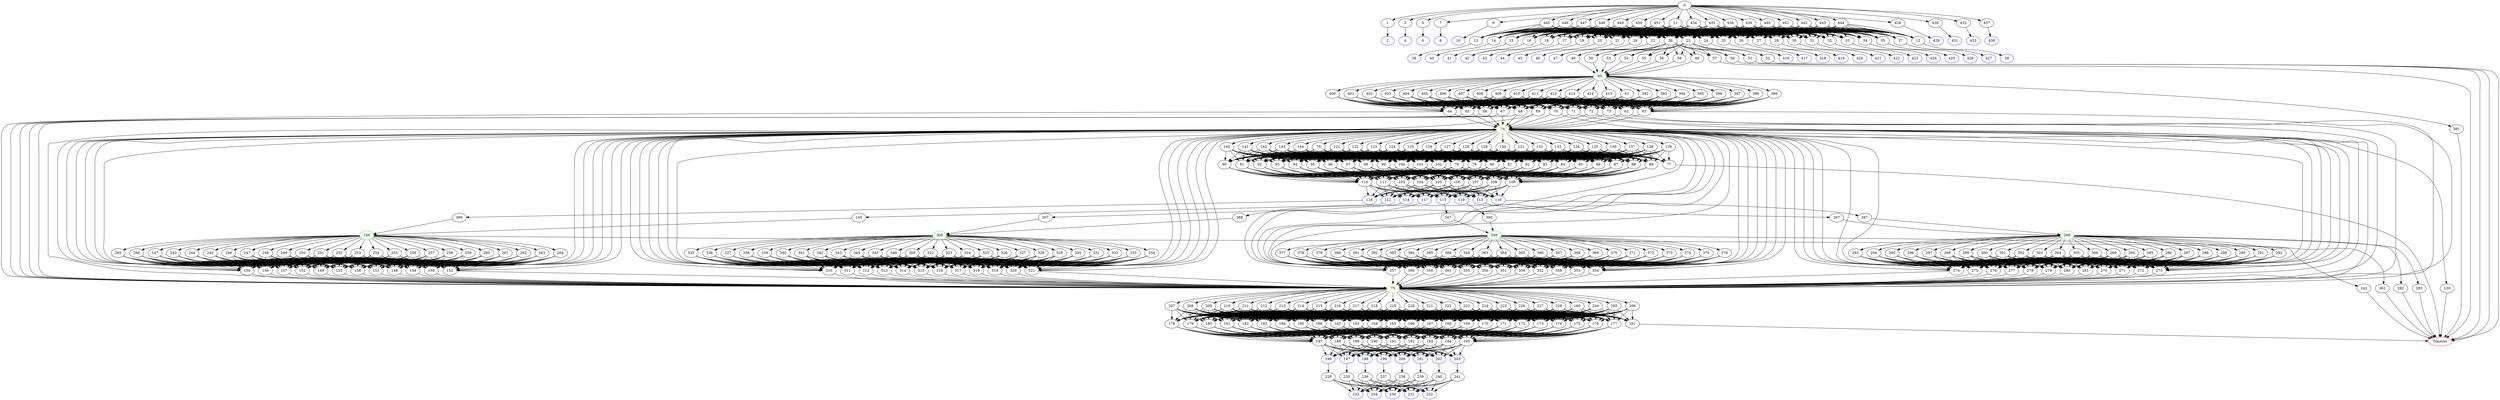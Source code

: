 digraph G {
	0 -> 1;
	0 -> 3;
	0 -> 5;
	0 -> 7;
	0 -> 9;
	0 -> 11;
	0 -> 428;
	0 -> 430;
	0 -> 432;
	0 -> 434;
	0 -> 435;
	0 -> 436;
	0 -> 437;
	0 -> 439;
	0 -> 440;
	0 -> 441;
	0 -> 442;
	0 -> 443;
	0 -> 444;
	0 -> 445;
	0 -> 446;
	0 -> 447;
	0 -> 448;
	0 -> 449;
	0 -> 450;
	0 -> 451;
	1 -> "2";
2 [color=blue];
	3 -> "4";
4 [color=blue];
	5 -> "6";
6 [color=blue];
	7 -> "8";
8 [color=blue];
	9 -> "10";
10 [color=blue];
	11 -> 12;
	11 -> 13;
	11 -> 14;
	11 -> 15;
	11 -> 16;
	11 -> 17;
	11 -> 18;
	11 -> 19;
	11 -> 20;
	11 -> 21;
	11 -> 22;
	11 -> 23;
	11 -> 24;
	11 -> 25;
	11 -> 26;
	11 -> 27;
	11 -> 28;
	11 -> 29;
	11 -> 30;
	11 -> 31;
	11 -> 32;
	11 -> 33;
	11 -> 34;
	11 -> 35;
	11 -> 36;
	11 -> 37;
	12 -> "38";
38 [color=blue];
	13 -> "39";
39 [color=blue];
	14 -> "40";
40 [color=blue];
	15 -> "41";
41 [color=blue];
	16 -> "42";
42 [color=blue];
	17 -> "43";
43 [color=blue];
	18 -> "42";
42 [color=blue];
	19 -> "44";
44 [color=blue];
	20 -> "45";
45 [color=blue];
	21 -> "46";
46 [color=blue];
	22 -> "47";
47 [color=blue];
	23 -> 48;
	23 -> 49;
	23 -> 50;
	23 -> 51;
	23 -> 52;
	23 -> 53;
	23 -> 54;
	23 -> 55;
	23 -> 56;
	23 -> 57;
	23 -> 58;
	23 -> 59;
	24 -> "416";
416 [color=blue];
	25 -> "417";
417 [color=blue];
	26 -> "418";
418 [color=blue];
	27 -> "419";
419 [color=blue];
	28 -> "420";
420 [color=blue];
	29 -> "47";
47 [color=blue];
	30 -> "421";
421 [color=blue];
	31 -> "422";
422 [color=blue];
	32 -> "423";
423 [color=blue];
	33 -> "424";
424 [color=blue];
	34 -> "425";
425 [color=blue];
	35 -> "426";
426 [color=blue];
	36 -> 48;
	36 -> 49;
	36 -> 50;
	36 -> 51;
	36 -> 52;
	36 -> 53;
	36 -> 54;
	36 -> 55;
	36 -> 56;
	36 -> 57;
	36 -> 58;
	36 -> 59;
	37 -> "427";
427 [color=blue];
	48 -> "60";
60 [color=green];
	49 -> "60";
60 [color=green];
	50 -> "60";
60 [color=green];
	51 -> "Timeout";
Timeout [color=red];
	52 -> "Timeout";
Timeout [color=red];
	53 -> "60";
60 [color=green];
	54 -> "60";
60 [color=green];
	55 -> "60";
60 [color=green];
	56 -> "60";
60 [color=green];
	57 -> "Timeout";
Timeout [color=red];
	58 -> "Timeout";
Timeout [color=red];
	59 -> "60";
60 [color=green];
	60 -> 61;
	60 -> 391;
	60 -> 392;
	60 -> 393;
	60 -> 394;
	60 -> 395;
	60 -> 396;
	60 -> 397;
	60 -> 398;
	60 -> 399;
	60 -> 400;
	60 -> 401;
	60 -> 402;
	60 -> 403;
	60 -> 404;
	60 -> 405;
	60 -> 406;
	60 -> 407;
	60 -> 408;
	60 -> 409;
	60 -> 410;
	60 -> 411;
	60 -> 412;
	60 -> 413;
	60 -> 414;
	60 -> 415;
	61 -> 62;
	61 -> 63;
	61 -> 64;
	61 -> 65;
	61 -> 66;
	61 -> 67;
	61 -> 68;
	61 -> 69;
	61 -> 70;
	61 -> 71;
	61 -> 72;
	61 -> 73;
	62 -> "74";
74 [color=yellow];
	62 -> "75";
75 [color=yellow];
	63 -> "74";
74 [color=yellow];
	63 -> "75";
75 [color=yellow];
	64 -> "74";
74 [color=yellow];
	64 -> "75";
75 [color=yellow];
	65 -> "74";
74 [color=yellow];
	65 -> "75";
75 [color=yellow];
	66 -> "74";
74 [color=yellow];
	66 -> "75";
75 [color=yellow];
	67 -> "74";
74 [color=yellow];
	67 -> "75";
75 [color=yellow];
	68 -> "74";
74 [color=yellow];
	68 -> "75";
75 [color=yellow];
	69 -> "74";
74 [color=yellow];
	69 -> "75";
75 [color=yellow];
	70 -> "74";
74 [color=yellow];
	70 -> "75";
75 [color=yellow];
	71 -> "74";
74 [color=yellow];
	71 -> "75";
75 [color=yellow];
	72 -> "74";
74 [color=yellow];
	72 -> "75";
75 [color=yellow];
	73 -> "74";
74 [color=yellow];
	73 -> "75";
75 [color=yellow];
	74 -> 76;
	74 -> 120;
	74 -> 121;
	74 -> 122;
	74 -> 123;
	74 -> 124;
	74 -> 125;
	74 -> 126;
	74 -> 127;
	74 -> 128;
	74 -> 129;
	74 -> 130;
	74 -> 131;
	74 -> 132;
	74 -> 133;
	74 -> 134;
	74 -> 135;
	74 -> 136;
	74 -> 137;
	74 -> 138;
	74 -> 139;
	74 -> 140;
	74 -> 141;
	74 -> 142;
	74 -> 143;
	74 -> 144;
	75 -> 160;
	75 -> 204;
	75 -> 205;
	75 -> 206;
	75 -> 207;
	75 -> 208;
	75 -> 209;
	75 -> 210;
	75 -> 211;
	75 -> 212;
	75 -> 213;
	75 -> 214;
	75 -> 215;
	75 -> 216;
	75 -> 217;
	75 -> 218;
	75 -> 219;
	75 -> 220;
	75 -> 221;
	75 -> 222;
	75 -> 223;
	75 -> 224;
	75 -> 225;
	75 -> 226;
	75 -> 227;
	75 -> 228;
	76 -> 77;
	76 -> 78;
	76 -> 79;
	76 -> 80;
	76 -> 81;
	76 -> 82;
	76 -> 83;
	76 -> 84;
	76 -> 85;
	76 -> 86;
	76 -> 87;
	76 -> 88;
	76 -> 89;
	76 -> 90;
	76 -> 91;
	76 -> 92;
	76 -> 93;
	76 -> 94;
	76 -> 95;
	76 -> 96;
	76 -> 97;
	76 -> 98;
	76 -> 99;
	76 -> 100;
	76 -> 101;
	76 -> 102;
	77 -> "Timeout";
Timeout [color=red];
	78 -> 103;
	78 -> 104;
	78 -> 105;
	78 -> 106;
	78 -> 107;
	78 -> 108;
	78 -> 109;
	78 -> 110;
	78 -> 111;
	79 -> 103;
	79 -> 104;
	79 -> 105;
	79 -> 106;
	79 -> 107;
	79 -> 108;
	79 -> 109;
	79 -> 110;
	79 -> 111;
	80 -> 103;
	80 -> 104;
	80 -> 105;
	80 -> 106;
	80 -> 107;
	80 -> 108;
	80 -> 109;
	80 -> 110;
	80 -> 111;
	81 -> 103;
	81 -> 104;
	81 -> 105;
	81 -> 106;
	81 -> 107;
	81 -> 108;
	81 -> 109;
	81 -> 110;
	81 -> 111;
	82 -> 103;
	82 -> 104;
	82 -> 105;
	82 -> 106;
	82 -> 107;
	82 -> 108;
	82 -> 109;
	82 -> 110;
	82 -> 111;
	83 -> 103;
	83 -> 104;
	83 -> 105;
	83 -> 106;
	83 -> 107;
	83 -> 108;
	83 -> 109;
	83 -> 110;
	83 -> 111;
	84 -> 103;
	84 -> 104;
	84 -> 105;
	84 -> 106;
	84 -> 107;
	84 -> 108;
	84 -> 109;
	84 -> 110;
	84 -> 111;
	85 -> 103;
	85 -> 104;
	85 -> 105;
	85 -> 106;
	85 -> 107;
	85 -> 108;
	85 -> 109;
	85 -> 110;
	85 -> 111;
	86 -> 103;
	86 -> 104;
	86 -> 105;
	86 -> 106;
	86 -> 107;
	86 -> 108;
	86 -> 109;
	86 -> 110;
	86 -> 111;
	87 -> 103;
	87 -> 104;
	87 -> 105;
	87 -> 106;
	87 -> 107;
	87 -> 108;
	87 -> 109;
	87 -> 110;
	87 -> 111;
	88 -> 103;
	88 -> 104;
	88 -> 105;
	88 -> 106;
	88 -> 107;
	88 -> 108;
	88 -> 109;
	88 -> 110;
	88 -> 111;
	89 -> 103;
	89 -> 104;
	89 -> 105;
	89 -> 106;
	89 -> 107;
	89 -> 108;
	89 -> 109;
	89 -> 110;
	89 -> 111;
	90 -> 103;
	90 -> 104;
	90 -> 105;
	90 -> 106;
	90 -> 107;
	90 -> 108;
	90 -> 109;
	90 -> 110;
	90 -> 111;
	91 -> 103;
	91 -> 104;
	91 -> 105;
	91 -> 106;
	91 -> 107;
	91 -> 108;
	91 -> 109;
	91 -> 110;
	91 -> 111;
	92 -> 103;
	92 -> 104;
	92 -> 105;
	92 -> 106;
	92 -> 107;
	92 -> 108;
	92 -> 109;
	92 -> 110;
	92 -> 111;
	93 -> 103;
	93 -> 104;
	93 -> 105;
	93 -> 106;
	93 -> 107;
	93 -> 108;
	93 -> 109;
	93 -> 110;
	93 -> 111;
	94 -> 103;
	94 -> 104;
	94 -> 105;
	94 -> 106;
	94 -> 107;
	94 -> 108;
	94 -> 109;
	94 -> 110;
	94 -> 111;
	95 -> 103;
	95 -> 104;
	95 -> 105;
	95 -> 106;
	95 -> 107;
	95 -> 108;
	95 -> 109;
	95 -> 110;
	95 -> 111;
	96 -> 103;
	96 -> 104;
	96 -> 105;
	96 -> 106;
	96 -> 107;
	96 -> 108;
	96 -> 109;
	96 -> 110;
	96 -> 111;
	97 -> 103;
	97 -> 104;
	97 -> 105;
	97 -> 106;
	97 -> 107;
	97 -> 108;
	97 -> 109;
	97 -> 110;
	97 -> 111;
	98 -> 103;
	98 -> 104;
	98 -> 105;
	98 -> 106;
	98 -> 107;
	98 -> 108;
	98 -> 109;
	98 -> 110;
	98 -> 111;
	99 -> 103;
	99 -> 104;
	99 -> 105;
	99 -> 106;
	99 -> 107;
	99 -> 108;
	99 -> 109;
	99 -> 110;
	99 -> 111;
	100 -> 103;
	100 -> 104;
	100 -> 105;
	100 -> 106;
	100 -> 107;
	100 -> 108;
	100 -> 109;
	100 -> 110;
	100 -> 111;
	101 -> 103;
	101 -> 104;
	101 -> 105;
	101 -> 106;
	101 -> 107;
	101 -> 108;
	101 -> 109;
	101 -> 110;
	101 -> 111;
	102 -> 103;
	102 -> 104;
	102 -> 105;
	102 -> 106;
	102 -> 107;
	102 -> 108;
	102 -> 109;
	102 -> 110;
	102 -> 111;
	103 -> "112";
112 [color=blue];
	103 -> "113";
113 [color=blue];
	103 -> "114";
114 [color=blue];
	103 -> "115";
115 [color=blue];
	103 -> "116";
116 [color=blue];
	103 -> "117";
117 [color=blue];
	103 -> "118";
118 [color=blue];
	103 -> "119";
119 [color=blue];
	104 -> "112";
112 [color=blue];
	104 -> "113";
113 [color=blue];
	104 -> "114";
114 [color=blue];
	104 -> "115";
115 [color=blue];
	104 -> "116";
116 [color=blue];
	104 -> "117";
117 [color=blue];
	104 -> "118";
118 [color=blue];
	104 -> "119";
119 [color=blue];
	105 -> "112";
112 [color=blue];
	105 -> "113";
113 [color=blue];
	105 -> "114";
114 [color=blue];
	105 -> "115";
115 [color=blue];
	105 -> "116";
116 [color=blue];
	105 -> "117";
117 [color=blue];
	105 -> "118";
118 [color=blue];
	105 -> "119";
119 [color=blue];
	106 -> "112";
112 [color=blue];
	106 -> "113";
113 [color=blue];
	106 -> "114";
114 [color=blue];
	106 -> "115";
115 [color=blue];
	106 -> "116";
116 [color=blue];
	106 -> "117";
117 [color=blue];
	106 -> "118";
118 [color=blue];
	106 -> "119";
119 [color=blue];
	107 -> "112";
112 [color=blue];
	107 -> "113";
113 [color=blue];
	107 -> "114";
114 [color=blue];
	107 -> "115";
115 [color=blue];
	107 -> "116";
116 [color=blue];
	107 -> "117";
117 [color=blue];
	107 -> "118";
118 [color=blue];
	107 -> "119";
119 [color=blue];
	108 -> "112";
112 [color=blue];
	108 -> "113";
113 [color=blue];
	108 -> "114";
114 [color=blue];
	108 -> "115";
115 [color=blue];
	108 -> "116";
116 [color=blue];
	108 -> "117";
117 [color=blue];
	108 -> "118";
118 [color=blue];
	108 -> "119";
119 [color=blue];
	109 -> "112";
112 [color=blue];
	109 -> "113";
113 [color=blue];
	109 -> "114";
114 [color=blue];
	109 -> "115";
115 [color=blue];
	109 -> "116";
116 [color=blue];
	109 -> "117";
117 [color=blue];
	109 -> "118";
118 [color=blue];
	109 -> "119";
119 [color=blue];
	110 -> "112";
112 [color=blue];
	110 -> "113";
113 [color=blue];
	110 -> "114";
114 [color=blue];
	110 -> "115";
115 [color=blue];
	110 -> "116";
116 [color=blue];
	110 -> "117";
117 [color=blue];
	110 -> "118";
118 [color=blue];
	110 -> "119";
119 [color=blue];
	111 -> "112";
112 [color=blue];
	111 -> "113";
113 [color=blue];
	111 -> "114";
114 [color=blue];
	111 -> "115";
115 [color=blue];
	111 -> "116";
116 [color=blue];
	111 -> "117";
117 [color=blue];
	111 -> "118";
118 [color=blue];
	111 -> "119";
119 [color=blue];
	112 -> 145;
	113 -> 267;
	114 -> 307;
	115 -> 347;
	116 -> 387;
	117 -> 388;
	118 -> 389;
	119 -> 390;
	120 -> "Timeout";
Timeout [color=red];
	121 -> 77;
	121 -> 78;
	121 -> 79;
	121 -> 80;
	121 -> 81;
	121 -> 82;
	121 -> 83;
	121 -> 84;
	121 -> 85;
	121 -> 86;
	121 -> 87;
	121 -> 88;
	121 -> 89;
	121 -> 90;
	121 -> 91;
	121 -> 92;
	121 -> 93;
	121 -> 94;
	121 -> 95;
	121 -> 96;
	121 -> 97;
	121 -> 98;
	121 -> 99;
	121 -> 100;
	121 -> 101;
	121 -> 102;
	122 -> 77;
	122 -> 78;
	122 -> 79;
	122 -> 80;
	122 -> 81;
	122 -> 82;
	122 -> 83;
	122 -> 84;
	122 -> 85;
	122 -> 86;
	122 -> 87;
	122 -> 88;
	122 -> 89;
	122 -> 90;
	122 -> 91;
	122 -> 92;
	122 -> 93;
	122 -> 94;
	122 -> 95;
	122 -> 96;
	122 -> 97;
	122 -> 98;
	122 -> 99;
	122 -> 100;
	122 -> 101;
	122 -> 102;
	123 -> 77;
	123 -> 78;
	123 -> 79;
	123 -> 80;
	123 -> 81;
	123 -> 82;
	123 -> 83;
	123 -> 84;
	123 -> 85;
	123 -> 86;
	123 -> 87;
	123 -> 88;
	123 -> 89;
	123 -> 90;
	123 -> 91;
	123 -> 92;
	123 -> 93;
	123 -> 94;
	123 -> 95;
	123 -> 96;
	123 -> 97;
	123 -> 98;
	123 -> 99;
	123 -> 100;
	123 -> 101;
	123 -> 102;
	124 -> 77;
	124 -> 78;
	124 -> 79;
	124 -> 80;
	124 -> 81;
	124 -> 82;
	124 -> 83;
	124 -> 84;
	124 -> 85;
	124 -> 86;
	124 -> 87;
	124 -> 88;
	124 -> 89;
	124 -> 90;
	124 -> 91;
	124 -> 92;
	124 -> 93;
	124 -> 94;
	124 -> 95;
	124 -> 96;
	124 -> 97;
	124 -> 98;
	124 -> 99;
	124 -> 100;
	124 -> 101;
	124 -> 102;
	125 -> 77;
	125 -> 78;
	125 -> 79;
	125 -> 80;
	125 -> 81;
	125 -> 82;
	125 -> 83;
	125 -> 84;
	125 -> 85;
	125 -> 86;
	125 -> 87;
	125 -> 88;
	125 -> 89;
	125 -> 90;
	125 -> 91;
	125 -> 92;
	125 -> 93;
	125 -> 94;
	125 -> 95;
	125 -> 96;
	125 -> 97;
	125 -> 98;
	125 -> 99;
	125 -> 100;
	125 -> 101;
	125 -> 102;
	126 -> 77;
	126 -> 78;
	126 -> 79;
	126 -> 80;
	126 -> 81;
	126 -> 82;
	126 -> 83;
	126 -> 84;
	126 -> 85;
	126 -> 86;
	126 -> 87;
	126 -> 88;
	126 -> 89;
	126 -> 90;
	126 -> 91;
	126 -> 92;
	126 -> 93;
	126 -> 94;
	126 -> 95;
	126 -> 96;
	126 -> 97;
	126 -> 98;
	126 -> 99;
	126 -> 100;
	126 -> 101;
	126 -> 102;
	127 -> 77;
	127 -> 78;
	127 -> 79;
	127 -> 80;
	127 -> 81;
	127 -> 82;
	127 -> 83;
	127 -> 84;
	127 -> 85;
	127 -> 86;
	127 -> 87;
	127 -> 88;
	127 -> 89;
	127 -> 90;
	127 -> 91;
	127 -> 92;
	127 -> 93;
	127 -> 94;
	127 -> 95;
	127 -> 96;
	127 -> 97;
	127 -> 98;
	127 -> 99;
	127 -> 100;
	127 -> 101;
	127 -> 102;
	128 -> 77;
	128 -> 78;
	128 -> 79;
	128 -> 80;
	128 -> 81;
	128 -> 82;
	128 -> 83;
	128 -> 84;
	128 -> 85;
	128 -> 86;
	128 -> 87;
	128 -> 88;
	128 -> 89;
	128 -> 90;
	128 -> 91;
	128 -> 92;
	128 -> 93;
	128 -> 94;
	128 -> 95;
	128 -> 96;
	128 -> 97;
	128 -> 98;
	128 -> 99;
	128 -> 100;
	128 -> 101;
	128 -> 102;
	129 -> 77;
	129 -> 78;
	129 -> 79;
	129 -> 80;
	129 -> 81;
	129 -> 82;
	129 -> 83;
	129 -> 84;
	129 -> 85;
	129 -> 86;
	129 -> 87;
	129 -> 88;
	129 -> 89;
	129 -> 90;
	129 -> 91;
	129 -> 92;
	129 -> 93;
	129 -> 94;
	129 -> 95;
	129 -> 96;
	129 -> 97;
	129 -> 98;
	129 -> 99;
	129 -> 100;
	129 -> 101;
	129 -> 102;
	130 -> 77;
	130 -> 78;
	130 -> 79;
	130 -> 80;
	130 -> 81;
	130 -> 82;
	130 -> 83;
	130 -> 84;
	130 -> 85;
	130 -> 86;
	130 -> 87;
	130 -> 88;
	130 -> 89;
	130 -> 90;
	130 -> 91;
	130 -> 92;
	130 -> 93;
	130 -> 94;
	130 -> 95;
	130 -> 96;
	130 -> 97;
	130 -> 98;
	130 -> 99;
	130 -> 100;
	130 -> 101;
	130 -> 102;
	131 -> 77;
	131 -> 78;
	131 -> 79;
	131 -> 80;
	131 -> 81;
	131 -> 82;
	131 -> 83;
	131 -> 84;
	131 -> 85;
	131 -> 86;
	131 -> 87;
	131 -> 88;
	131 -> 89;
	131 -> 90;
	131 -> 91;
	131 -> 92;
	131 -> 93;
	131 -> 94;
	131 -> 95;
	131 -> 96;
	131 -> 97;
	131 -> 98;
	131 -> 99;
	131 -> 100;
	131 -> 101;
	131 -> 102;
	132 -> 77;
	132 -> 78;
	132 -> 79;
	132 -> 80;
	132 -> 81;
	132 -> 82;
	132 -> 83;
	132 -> 84;
	132 -> 85;
	132 -> 86;
	132 -> 87;
	132 -> 88;
	132 -> 89;
	132 -> 90;
	132 -> 91;
	132 -> 92;
	132 -> 93;
	132 -> 94;
	132 -> 95;
	132 -> 96;
	132 -> 97;
	132 -> 98;
	132 -> 99;
	132 -> 100;
	132 -> 101;
	132 -> 102;
	133 -> 77;
	133 -> 78;
	133 -> 79;
	133 -> 80;
	133 -> 81;
	133 -> 82;
	133 -> 83;
	133 -> 84;
	133 -> 85;
	133 -> 86;
	133 -> 87;
	133 -> 88;
	133 -> 89;
	133 -> 90;
	133 -> 91;
	133 -> 92;
	133 -> 93;
	133 -> 94;
	133 -> 95;
	133 -> 96;
	133 -> 97;
	133 -> 98;
	133 -> 99;
	133 -> 100;
	133 -> 101;
	133 -> 102;
	134 -> 77;
	134 -> 78;
	134 -> 79;
	134 -> 80;
	134 -> 81;
	134 -> 82;
	134 -> 83;
	134 -> 84;
	134 -> 85;
	134 -> 86;
	134 -> 87;
	134 -> 88;
	134 -> 89;
	134 -> 90;
	134 -> 91;
	134 -> 92;
	134 -> 93;
	134 -> 94;
	134 -> 95;
	134 -> 96;
	134 -> 97;
	134 -> 98;
	134 -> 99;
	134 -> 100;
	134 -> 101;
	134 -> 102;
	135 -> 77;
	135 -> 78;
	135 -> 79;
	135 -> 80;
	135 -> 81;
	135 -> 82;
	135 -> 83;
	135 -> 84;
	135 -> 85;
	135 -> 86;
	135 -> 87;
	135 -> 88;
	135 -> 89;
	135 -> 90;
	135 -> 91;
	135 -> 92;
	135 -> 93;
	135 -> 94;
	135 -> 95;
	135 -> 96;
	135 -> 97;
	135 -> 98;
	135 -> 99;
	135 -> 100;
	135 -> 101;
	135 -> 102;
	136 -> 77;
	136 -> 78;
	136 -> 79;
	136 -> 80;
	136 -> 81;
	136 -> 82;
	136 -> 83;
	136 -> 84;
	136 -> 85;
	136 -> 86;
	136 -> 87;
	136 -> 88;
	136 -> 89;
	136 -> 90;
	136 -> 91;
	136 -> 92;
	136 -> 93;
	136 -> 94;
	136 -> 95;
	136 -> 96;
	136 -> 97;
	136 -> 98;
	136 -> 99;
	136 -> 100;
	136 -> 101;
	136 -> 102;
	137 -> 77;
	137 -> 78;
	137 -> 79;
	137 -> 80;
	137 -> 81;
	137 -> 82;
	137 -> 83;
	137 -> 84;
	137 -> 85;
	137 -> 86;
	137 -> 87;
	137 -> 88;
	137 -> 89;
	137 -> 90;
	137 -> 91;
	137 -> 92;
	137 -> 93;
	137 -> 94;
	137 -> 95;
	137 -> 96;
	137 -> 97;
	137 -> 98;
	137 -> 99;
	137 -> 100;
	137 -> 101;
	137 -> 102;
	138 -> 77;
	138 -> 78;
	138 -> 79;
	138 -> 80;
	138 -> 81;
	138 -> 82;
	138 -> 83;
	138 -> 84;
	138 -> 85;
	138 -> 86;
	138 -> 87;
	138 -> 88;
	138 -> 89;
	138 -> 90;
	138 -> 91;
	138 -> 92;
	138 -> 93;
	138 -> 94;
	138 -> 95;
	138 -> 96;
	138 -> 97;
	138 -> 98;
	138 -> 99;
	138 -> 100;
	138 -> 101;
	138 -> 102;
	139 -> 77;
	139 -> 78;
	139 -> 79;
	139 -> 80;
	139 -> 81;
	139 -> 82;
	139 -> 83;
	139 -> 84;
	139 -> 85;
	139 -> 86;
	139 -> 87;
	139 -> 88;
	139 -> 89;
	139 -> 90;
	139 -> 91;
	139 -> 92;
	139 -> 93;
	139 -> 94;
	139 -> 95;
	139 -> 96;
	139 -> 97;
	139 -> 98;
	139 -> 99;
	139 -> 100;
	139 -> 101;
	139 -> 102;
	140 -> 77;
	140 -> 78;
	140 -> 79;
	140 -> 80;
	140 -> 81;
	140 -> 82;
	140 -> 83;
	140 -> 84;
	140 -> 85;
	140 -> 86;
	140 -> 87;
	140 -> 88;
	140 -> 89;
	140 -> 90;
	140 -> 91;
	140 -> 92;
	140 -> 93;
	140 -> 94;
	140 -> 95;
	140 -> 96;
	140 -> 97;
	140 -> 98;
	140 -> 99;
	140 -> 100;
	140 -> 101;
	140 -> 102;
	141 -> 77;
	141 -> 78;
	141 -> 79;
	141 -> 80;
	141 -> 81;
	141 -> 82;
	141 -> 83;
	141 -> 84;
	141 -> 85;
	141 -> 86;
	141 -> 87;
	141 -> 88;
	141 -> 89;
	141 -> 90;
	141 -> 91;
	141 -> 92;
	141 -> 93;
	141 -> 94;
	141 -> 95;
	141 -> 96;
	141 -> 97;
	141 -> 98;
	141 -> 99;
	141 -> 100;
	141 -> 101;
	141 -> 102;
	142 -> 77;
	142 -> 78;
	142 -> 79;
	142 -> 80;
	142 -> 81;
	142 -> 82;
	142 -> 83;
	142 -> 84;
	142 -> 85;
	142 -> 86;
	142 -> 87;
	142 -> 88;
	142 -> 89;
	142 -> 90;
	142 -> 91;
	142 -> 92;
	142 -> 93;
	142 -> 94;
	142 -> 95;
	142 -> 96;
	142 -> 97;
	142 -> 98;
	142 -> 99;
	142 -> 100;
	142 -> 101;
	142 -> 102;
	143 -> 77;
	143 -> 78;
	143 -> 79;
	143 -> 80;
	143 -> 81;
	143 -> 82;
	143 -> 83;
	143 -> 84;
	143 -> 85;
	143 -> 86;
	143 -> 87;
	143 -> 88;
	143 -> 89;
	143 -> 90;
	143 -> 91;
	143 -> 92;
	143 -> 93;
	143 -> 94;
	143 -> 95;
	143 -> 96;
	143 -> 97;
	143 -> 98;
	143 -> 99;
	143 -> 100;
	143 -> 101;
	143 -> 102;
	144 -> 77;
	144 -> 78;
	144 -> 79;
	144 -> 80;
	144 -> 81;
	144 -> 82;
	144 -> 83;
	144 -> 84;
	144 -> 85;
	144 -> 86;
	144 -> 87;
	144 -> 88;
	144 -> 89;
	144 -> 90;
	144 -> 91;
	144 -> 92;
	144 -> 93;
	144 -> 94;
	144 -> 95;
	144 -> 96;
	144 -> 97;
	144 -> 98;
	144 -> 99;
	144 -> 100;
	144 -> 101;
	144 -> 102;
	145 -> "146";
146 [color=green];
	146 -> 147;
	146 -> 242;
	146 -> 243;
	146 -> 244;
	146 -> 245;
	146 -> 246;
	146 -> 247;
	146 -> 248;
	146 -> 249;
	146 -> 250;
	146 -> 251;
	146 -> 252;
	146 -> 253;
	146 -> 254;
	146 -> 255;
	146 -> 256;
	146 -> 257;
	146 -> 258;
	146 -> 259;
	146 -> 260;
	146 -> 261;
	146 -> 262;
	146 -> 263;
	146 -> 264;
	146 -> 265;
	146 -> 266;
	147 -> 148;
	147 -> 149;
	147 -> 150;
	147 -> 151;
	147 -> 152;
	147 -> 153;
	147 -> 154;
	147 -> 155;
	147 -> 156;
	147 -> 157;
	147 -> 158;
	147 -> 159;
	148 -> "74";
74 [color=yellow];
	148 -> "75";
75 [color=yellow];
	149 -> "74";
74 [color=yellow];
	149 -> "75";
75 [color=yellow];
	150 -> "74";
74 [color=yellow];
	150 -> "75";
75 [color=yellow];
	151 -> "74";
74 [color=yellow];
	151 -> "75";
75 [color=yellow];
	152 -> "74";
74 [color=yellow];
	152 -> "75";
75 [color=yellow];
	153 -> "74";
74 [color=yellow];
	153 -> "75";
75 [color=yellow];
	154 -> "74";
74 [color=yellow];
	154 -> "75";
75 [color=yellow];
	155 -> "74";
74 [color=yellow];
	155 -> "75";
75 [color=yellow];
	156 -> "74";
74 [color=yellow];
	156 -> "75";
75 [color=yellow];
	157 -> "74";
74 [color=yellow];
	157 -> "75";
75 [color=yellow];
	158 -> "74";
74 [color=yellow];
	158 -> "75";
75 [color=yellow];
	159 -> "74";
74 [color=yellow];
	159 -> "75";
75 [color=yellow];
	160 -> 161;
	160 -> 162;
	160 -> 163;
	160 -> 164;
	160 -> 165;
	160 -> 166;
	160 -> 167;
	160 -> 168;
	160 -> 169;
	160 -> 170;
	160 -> 171;
	160 -> 172;
	160 -> 173;
	160 -> 174;
	160 -> 175;
	160 -> 176;
	160 -> 177;
	160 -> 178;
	160 -> 179;
	160 -> 180;
	160 -> 181;
	160 -> 182;
	160 -> 183;
	160 -> 184;
	160 -> 185;
	160 -> 186;
	161 -> "Timeout";
Timeout [color=red];
	162 -> 187;
	162 -> 188;
	162 -> 189;
	162 -> 190;
	162 -> 191;
	162 -> 192;
	162 -> 193;
	162 -> 194;
	162 -> 195;
	163 -> 187;
	163 -> 188;
	163 -> 189;
	163 -> 190;
	163 -> 191;
	163 -> 192;
	163 -> 193;
	163 -> 194;
	163 -> 195;
	164 -> 187;
	164 -> 188;
	164 -> 189;
	164 -> 190;
	164 -> 191;
	164 -> 192;
	164 -> 193;
	164 -> 194;
	164 -> 195;
	165 -> 187;
	165 -> 188;
	165 -> 189;
	165 -> 190;
	165 -> 191;
	165 -> 192;
	165 -> 193;
	165 -> 194;
	165 -> 195;
	166 -> 187;
	166 -> 188;
	166 -> 189;
	166 -> 190;
	166 -> 191;
	166 -> 192;
	166 -> 193;
	166 -> 194;
	166 -> 195;
	167 -> 187;
	167 -> 188;
	167 -> 189;
	167 -> 190;
	167 -> 191;
	167 -> 192;
	167 -> 193;
	167 -> 194;
	167 -> 195;
	168 -> 187;
	168 -> 188;
	168 -> 189;
	168 -> 190;
	168 -> 191;
	168 -> 192;
	168 -> 193;
	168 -> 194;
	168 -> 195;
	169 -> 187;
	169 -> 188;
	169 -> 189;
	169 -> 190;
	169 -> 191;
	169 -> 192;
	169 -> 193;
	169 -> 194;
	169 -> 195;
	170 -> 187;
	170 -> 188;
	170 -> 189;
	170 -> 190;
	170 -> 191;
	170 -> 192;
	170 -> 193;
	170 -> 194;
	170 -> 195;
	171 -> 187;
	171 -> 188;
	171 -> 189;
	171 -> 190;
	171 -> 191;
	171 -> 192;
	171 -> 193;
	171 -> 194;
	171 -> 195;
	172 -> 187;
	172 -> 188;
	172 -> 189;
	172 -> 190;
	172 -> 191;
	172 -> 192;
	172 -> 193;
	172 -> 194;
	172 -> 195;
	173 -> 187;
	173 -> 188;
	173 -> 189;
	173 -> 190;
	173 -> 191;
	173 -> 192;
	173 -> 193;
	173 -> 194;
	173 -> 195;
	174 -> 187;
	174 -> 188;
	174 -> 189;
	174 -> 190;
	174 -> 191;
	174 -> 192;
	174 -> 193;
	174 -> 194;
	174 -> 195;
	175 -> 187;
	175 -> 188;
	175 -> 189;
	175 -> 190;
	175 -> 191;
	175 -> 192;
	175 -> 193;
	175 -> 194;
	175 -> 195;
	176 -> 187;
	176 -> 188;
	176 -> 189;
	176 -> 190;
	176 -> 191;
	176 -> 192;
	176 -> 193;
	176 -> 194;
	176 -> 195;
	177 -> 187;
	177 -> 188;
	177 -> 189;
	177 -> 190;
	177 -> 191;
	177 -> 192;
	177 -> 193;
	177 -> 194;
	177 -> 195;
	178 -> 187;
	178 -> 188;
	178 -> 189;
	178 -> 190;
	178 -> 191;
	178 -> 192;
	178 -> 193;
	178 -> 194;
	178 -> 195;
	179 -> 187;
	179 -> 188;
	179 -> 189;
	179 -> 190;
	179 -> 191;
	179 -> 192;
	179 -> 193;
	179 -> 194;
	179 -> 195;
	180 -> 187;
	180 -> 188;
	180 -> 189;
	180 -> 190;
	180 -> 191;
	180 -> 192;
	180 -> 193;
	180 -> 194;
	180 -> 195;
	181 -> 187;
	181 -> 188;
	181 -> 189;
	181 -> 190;
	181 -> 191;
	181 -> 192;
	181 -> 193;
	181 -> 194;
	181 -> 195;
	182 -> 187;
	182 -> 188;
	182 -> 189;
	182 -> 190;
	182 -> 191;
	182 -> 192;
	182 -> 193;
	182 -> 194;
	182 -> 195;
	183 -> 187;
	183 -> 188;
	183 -> 189;
	183 -> 190;
	183 -> 191;
	183 -> 192;
	183 -> 193;
	183 -> 194;
	183 -> 195;
	184 -> 187;
	184 -> 188;
	184 -> 189;
	184 -> 190;
	184 -> 191;
	184 -> 192;
	184 -> 193;
	184 -> 194;
	184 -> 195;
	185 -> 187;
	185 -> 188;
	185 -> 189;
	185 -> 190;
	185 -> 191;
	185 -> 192;
	185 -> 193;
	185 -> 194;
	185 -> 195;
	186 -> 187;
	186 -> 188;
	186 -> 189;
	186 -> 190;
	186 -> 191;
	186 -> 192;
	186 -> 193;
	186 -> 194;
	186 -> 195;
	187 -> "196";
196 [color=blue];
	187 -> "197";
197 [color=blue];
	187 -> "198";
198 [color=blue];
	187 -> "199";
199 [color=blue];
	187 -> "200";
200 [color=blue];
	187 -> "201";
201 [color=blue];
	187 -> "202";
202 [color=blue];
	187 -> "203";
203 [color=blue];
	188 -> "196";
196 [color=blue];
	188 -> "197";
197 [color=blue];
	188 -> "198";
198 [color=blue];
	188 -> "199";
199 [color=blue];
	188 -> "200";
200 [color=blue];
	188 -> "201";
201 [color=blue];
	188 -> "202";
202 [color=blue];
	188 -> "203";
203 [color=blue];
	189 -> "196";
196 [color=blue];
	189 -> "197";
197 [color=blue];
	189 -> "198";
198 [color=blue];
	189 -> "199";
199 [color=blue];
	189 -> "200";
200 [color=blue];
	189 -> "201";
201 [color=blue];
	189 -> "202";
202 [color=blue];
	189 -> "203";
203 [color=blue];
	190 -> "196";
196 [color=blue];
	190 -> "197";
197 [color=blue];
	190 -> "198";
198 [color=blue];
	190 -> "199";
199 [color=blue];
	190 -> "200";
200 [color=blue];
	190 -> "201";
201 [color=blue];
	190 -> "202";
202 [color=blue];
	190 -> "203";
203 [color=blue];
	191 -> "196";
196 [color=blue];
	191 -> "197";
197 [color=blue];
	191 -> "198";
198 [color=blue];
	191 -> "199";
199 [color=blue];
	191 -> "200";
200 [color=blue];
	191 -> "201";
201 [color=blue];
	191 -> "202";
202 [color=blue];
	191 -> "203";
203 [color=blue];
	192 -> "196";
196 [color=blue];
	192 -> "197";
197 [color=blue];
	192 -> "198";
198 [color=blue];
	192 -> "199";
199 [color=blue];
	192 -> "200";
200 [color=blue];
	192 -> "201";
201 [color=blue];
	192 -> "202";
202 [color=blue];
	192 -> "203";
203 [color=blue];
	193 -> "196";
196 [color=blue];
	193 -> "197";
197 [color=blue];
	193 -> "198";
198 [color=blue];
	193 -> "199";
199 [color=blue];
	193 -> "200";
200 [color=blue];
	193 -> "201";
201 [color=blue];
	193 -> "202";
202 [color=blue];
	193 -> "203";
203 [color=blue];
	194 -> "196";
196 [color=blue];
	194 -> "197";
197 [color=blue];
	194 -> "198";
198 [color=blue];
	194 -> "199";
199 [color=blue];
	194 -> "200";
200 [color=blue];
	194 -> "201";
201 [color=blue];
	194 -> "202";
202 [color=blue];
	194 -> "203";
203 [color=blue];
	195 -> "196";
196 [color=blue];
	195 -> "197";
197 [color=blue];
	195 -> "198";
198 [color=blue];
	195 -> "199";
199 [color=blue];
	195 -> "200";
200 [color=blue];
	195 -> "201";
201 [color=blue];
	195 -> "202";
202 [color=blue];
	195 -> "203";
203 [color=blue];
	196 -> 229;
	197 -> 235;
	198 -> 236;
	199 -> 237;
	200 -> 238;
	201 -> 239;
	202 -> 240;
	203 -> 241;
	204 -> 161;
	204 -> 162;
	204 -> 163;
	204 -> 164;
	204 -> 165;
	204 -> 166;
	204 -> 167;
	204 -> 168;
	204 -> 169;
	204 -> 170;
	204 -> 171;
	204 -> 172;
	204 -> 173;
	204 -> 174;
	204 -> 175;
	204 -> 176;
	204 -> 177;
	204 -> 178;
	204 -> 179;
	204 -> 180;
	204 -> 181;
	204 -> 182;
	204 -> 183;
	204 -> 184;
	204 -> 185;
	204 -> 186;
	205 -> 161;
	205 -> 162;
	205 -> 163;
	205 -> 164;
	205 -> 165;
	205 -> 166;
	205 -> 167;
	205 -> 168;
	205 -> 169;
	205 -> 170;
	205 -> 171;
	205 -> 172;
	205 -> 173;
	205 -> 174;
	205 -> 175;
	205 -> 176;
	205 -> 177;
	205 -> 178;
	205 -> 179;
	205 -> 180;
	205 -> 181;
	205 -> 182;
	205 -> 183;
	205 -> 184;
	205 -> 185;
	205 -> 186;
	206 -> 161;
	206 -> 162;
	206 -> 163;
	206 -> 164;
	206 -> 165;
	206 -> 166;
	206 -> 167;
	206 -> 168;
	206 -> 169;
	206 -> 170;
	206 -> 171;
	206 -> 172;
	206 -> 173;
	206 -> 174;
	206 -> 175;
	206 -> 176;
	206 -> 177;
	206 -> 178;
	206 -> 179;
	206 -> 180;
	206 -> 181;
	206 -> 182;
	206 -> 183;
	206 -> 184;
	206 -> 185;
	206 -> 186;
	207 -> 161;
	207 -> 162;
	207 -> 163;
	207 -> 164;
	207 -> 165;
	207 -> 166;
	207 -> 167;
	207 -> 168;
	207 -> 169;
	207 -> 170;
	207 -> 171;
	207 -> 172;
	207 -> 173;
	207 -> 174;
	207 -> 175;
	207 -> 176;
	207 -> 177;
	207 -> 178;
	207 -> 179;
	207 -> 180;
	207 -> 181;
	207 -> 182;
	207 -> 183;
	207 -> 184;
	207 -> 185;
	207 -> 186;
	208 -> 161;
	208 -> 162;
	208 -> 163;
	208 -> 164;
	208 -> 165;
	208 -> 166;
	208 -> 167;
	208 -> 168;
	208 -> 169;
	208 -> 170;
	208 -> 171;
	208 -> 172;
	208 -> 173;
	208 -> 174;
	208 -> 175;
	208 -> 176;
	208 -> 177;
	208 -> 178;
	208 -> 179;
	208 -> 180;
	208 -> 181;
	208 -> 182;
	208 -> 183;
	208 -> 184;
	208 -> 185;
	208 -> 186;
	209 -> 161;
	209 -> 162;
	209 -> 163;
	209 -> 164;
	209 -> 165;
	209 -> 166;
	209 -> 167;
	209 -> 168;
	209 -> 169;
	209 -> 170;
	209 -> 171;
	209 -> 172;
	209 -> 173;
	209 -> 174;
	209 -> 175;
	209 -> 176;
	209 -> 177;
	209 -> 178;
	209 -> 179;
	209 -> 180;
	209 -> 181;
	209 -> 182;
	209 -> 183;
	209 -> 184;
	209 -> 185;
	209 -> 186;
	210 -> 161;
	210 -> 162;
	210 -> 163;
	210 -> 164;
	210 -> 165;
	210 -> 166;
	210 -> 167;
	210 -> 168;
	210 -> 169;
	210 -> 170;
	210 -> 171;
	210 -> 172;
	210 -> 173;
	210 -> 174;
	210 -> 175;
	210 -> 176;
	210 -> 177;
	210 -> 178;
	210 -> 179;
	210 -> 180;
	210 -> 181;
	210 -> 182;
	210 -> 183;
	210 -> 184;
	210 -> 185;
	210 -> 186;
	211 -> 161;
	211 -> 162;
	211 -> 163;
	211 -> 164;
	211 -> 165;
	211 -> 166;
	211 -> 167;
	211 -> 168;
	211 -> 169;
	211 -> 170;
	211 -> 171;
	211 -> 172;
	211 -> 173;
	211 -> 174;
	211 -> 175;
	211 -> 176;
	211 -> 177;
	211 -> 178;
	211 -> 179;
	211 -> 180;
	211 -> 181;
	211 -> 182;
	211 -> 183;
	211 -> 184;
	211 -> 185;
	211 -> 186;
	212 -> 161;
	212 -> 162;
	212 -> 163;
	212 -> 164;
	212 -> 165;
	212 -> 166;
	212 -> 167;
	212 -> 168;
	212 -> 169;
	212 -> 170;
	212 -> 171;
	212 -> 172;
	212 -> 173;
	212 -> 174;
	212 -> 175;
	212 -> 176;
	212 -> 177;
	212 -> 178;
	212 -> 179;
	212 -> 180;
	212 -> 181;
	212 -> 182;
	212 -> 183;
	212 -> 184;
	212 -> 185;
	212 -> 186;
	213 -> 161;
	213 -> 162;
	213 -> 163;
	213 -> 164;
	213 -> 165;
	213 -> 166;
	213 -> 167;
	213 -> 168;
	213 -> 169;
	213 -> 170;
	213 -> 171;
	213 -> 172;
	213 -> 173;
	213 -> 174;
	213 -> 175;
	213 -> 176;
	213 -> 177;
	213 -> 178;
	213 -> 179;
	213 -> 180;
	213 -> 181;
	213 -> 182;
	213 -> 183;
	213 -> 184;
	213 -> 185;
	213 -> 186;
	214 -> 161;
	214 -> 162;
	214 -> 163;
	214 -> 164;
	214 -> 165;
	214 -> 166;
	214 -> 167;
	214 -> 168;
	214 -> 169;
	214 -> 170;
	214 -> 171;
	214 -> 172;
	214 -> 173;
	214 -> 174;
	214 -> 175;
	214 -> 176;
	214 -> 177;
	214 -> 178;
	214 -> 179;
	214 -> 180;
	214 -> 181;
	214 -> 182;
	214 -> 183;
	214 -> 184;
	214 -> 185;
	214 -> 186;
	215 -> 161;
	215 -> 162;
	215 -> 163;
	215 -> 164;
	215 -> 165;
	215 -> 166;
	215 -> 167;
	215 -> 168;
	215 -> 169;
	215 -> 170;
	215 -> 171;
	215 -> 172;
	215 -> 173;
	215 -> 174;
	215 -> 175;
	215 -> 176;
	215 -> 177;
	215 -> 178;
	215 -> 179;
	215 -> 180;
	215 -> 181;
	215 -> 182;
	215 -> 183;
	215 -> 184;
	215 -> 185;
	215 -> 186;
	216 -> 161;
	216 -> 162;
	216 -> 163;
	216 -> 164;
	216 -> 165;
	216 -> 166;
	216 -> 167;
	216 -> 168;
	216 -> 169;
	216 -> 170;
	216 -> 171;
	216 -> 172;
	216 -> 173;
	216 -> 174;
	216 -> 175;
	216 -> 176;
	216 -> 177;
	216 -> 178;
	216 -> 179;
	216 -> 180;
	216 -> 181;
	216 -> 182;
	216 -> 183;
	216 -> 184;
	216 -> 185;
	216 -> 186;
	217 -> 161;
	217 -> 162;
	217 -> 163;
	217 -> 164;
	217 -> 165;
	217 -> 166;
	217 -> 167;
	217 -> 168;
	217 -> 169;
	217 -> 170;
	217 -> 171;
	217 -> 172;
	217 -> 173;
	217 -> 174;
	217 -> 175;
	217 -> 176;
	217 -> 177;
	217 -> 178;
	217 -> 179;
	217 -> 180;
	217 -> 181;
	217 -> 182;
	217 -> 183;
	217 -> 184;
	217 -> 185;
	217 -> 186;
	218 -> 161;
	218 -> 162;
	218 -> 163;
	218 -> 164;
	218 -> 165;
	218 -> 166;
	218 -> 167;
	218 -> 168;
	218 -> 169;
	218 -> 170;
	218 -> 171;
	218 -> 172;
	218 -> 173;
	218 -> 174;
	218 -> 175;
	218 -> 176;
	218 -> 177;
	218 -> 178;
	218 -> 179;
	218 -> 180;
	218 -> 181;
	218 -> 182;
	218 -> 183;
	218 -> 184;
	218 -> 185;
	218 -> 186;
	219 -> 161;
	219 -> 162;
	219 -> 163;
	219 -> 164;
	219 -> 165;
	219 -> 166;
	219 -> 167;
	219 -> 168;
	219 -> 169;
	219 -> 170;
	219 -> 171;
	219 -> 172;
	219 -> 173;
	219 -> 174;
	219 -> 175;
	219 -> 176;
	219 -> 177;
	219 -> 178;
	219 -> 179;
	219 -> 180;
	219 -> 181;
	219 -> 182;
	219 -> 183;
	219 -> 184;
	219 -> 185;
	219 -> 186;
	220 -> 161;
	220 -> 162;
	220 -> 163;
	220 -> 164;
	220 -> 165;
	220 -> 166;
	220 -> 167;
	220 -> 168;
	220 -> 169;
	220 -> 170;
	220 -> 171;
	220 -> 172;
	220 -> 173;
	220 -> 174;
	220 -> 175;
	220 -> 176;
	220 -> 177;
	220 -> 178;
	220 -> 179;
	220 -> 180;
	220 -> 181;
	220 -> 182;
	220 -> 183;
	220 -> 184;
	220 -> 185;
	220 -> 186;
	221 -> 161;
	221 -> 162;
	221 -> 163;
	221 -> 164;
	221 -> 165;
	221 -> 166;
	221 -> 167;
	221 -> 168;
	221 -> 169;
	221 -> 170;
	221 -> 171;
	221 -> 172;
	221 -> 173;
	221 -> 174;
	221 -> 175;
	221 -> 176;
	221 -> 177;
	221 -> 178;
	221 -> 179;
	221 -> 180;
	221 -> 181;
	221 -> 182;
	221 -> 183;
	221 -> 184;
	221 -> 185;
	221 -> 186;
	222 -> 161;
	222 -> 162;
	222 -> 163;
	222 -> 164;
	222 -> 165;
	222 -> 166;
	222 -> 167;
	222 -> 168;
	222 -> 169;
	222 -> 170;
	222 -> 171;
	222 -> 172;
	222 -> 173;
	222 -> 174;
	222 -> 175;
	222 -> 176;
	222 -> 177;
	222 -> 178;
	222 -> 179;
	222 -> 180;
	222 -> 181;
	222 -> 182;
	222 -> 183;
	222 -> 184;
	222 -> 185;
	222 -> 186;
	223 -> 161;
	223 -> 162;
	223 -> 163;
	223 -> 164;
	223 -> 165;
	223 -> 166;
	223 -> 167;
	223 -> 168;
	223 -> 169;
	223 -> 170;
	223 -> 171;
	223 -> 172;
	223 -> 173;
	223 -> 174;
	223 -> 175;
	223 -> 176;
	223 -> 177;
	223 -> 178;
	223 -> 179;
	223 -> 180;
	223 -> 181;
	223 -> 182;
	223 -> 183;
	223 -> 184;
	223 -> 185;
	223 -> 186;
	224 -> 161;
	224 -> 162;
	224 -> 163;
	224 -> 164;
	224 -> 165;
	224 -> 166;
	224 -> 167;
	224 -> 168;
	224 -> 169;
	224 -> 170;
	224 -> 171;
	224 -> 172;
	224 -> 173;
	224 -> 174;
	224 -> 175;
	224 -> 176;
	224 -> 177;
	224 -> 178;
	224 -> 179;
	224 -> 180;
	224 -> 181;
	224 -> 182;
	224 -> 183;
	224 -> 184;
	224 -> 185;
	224 -> 186;
	225 -> 161;
	225 -> 162;
	225 -> 163;
	225 -> 164;
	225 -> 165;
	225 -> 166;
	225 -> 167;
	225 -> 168;
	225 -> 169;
	225 -> 170;
	225 -> 171;
	225 -> 172;
	225 -> 173;
	225 -> 174;
	225 -> 175;
	225 -> 176;
	225 -> 177;
	225 -> 178;
	225 -> 179;
	225 -> 180;
	225 -> 181;
	225 -> 182;
	225 -> 183;
	225 -> 184;
	225 -> 185;
	225 -> 186;
	226 -> 161;
	226 -> 162;
	226 -> 163;
	226 -> 164;
	226 -> 165;
	226 -> 166;
	226 -> 167;
	226 -> 168;
	226 -> 169;
	226 -> 170;
	226 -> 171;
	226 -> 172;
	226 -> 173;
	226 -> 174;
	226 -> 175;
	226 -> 176;
	226 -> 177;
	226 -> 178;
	226 -> 179;
	226 -> 180;
	226 -> 181;
	226 -> 182;
	226 -> 183;
	226 -> 184;
	226 -> 185;
	226 -> 186;
	227 -> 161;
	227 -> 162;
	227 -> 163;
	227 -> 164;
	227 -> 165;
	227 -> 166;
	227 -> 167;
	227 -> 168;
	227 -> 169;
	227 -> 170;
	227 -> 171;
	227 -> 172;
	227 -> 173;
	227 -> 174;
	227 -> 175;
	227 -> 176;
	227 -> 177;
	227 -> 178;
	227 -> 179;
	227 -> 180;
	227 -> 181;
	227 -> 182;
	227 -> 183;
	227 -> 184;
	227 -> 185;
	227 -> 186;
	228 -> 161;
	228 -> 162;
	228 -> 163;
	228 -> 164;
	228 -> 165;
	228 -> 166;
	228 -> 167;
	228 -> 168;
	228 -> 169;
	228 -> 170;
	228 -> 171;
	228 -> 172;
	228 -> 173;
	228 -> 174;
	228 -> 175;
	228 -> 176;
	228 -> 177;
	228 -> 178;
	228 -> 179;
	228 -> 180;
	228 -> 181;
	228 -> 182;
	228 -> 183;
	228 -> 184;
	228 -> 185;
	228 -> 186;
	229 -> "230";
230 [color=blue];
	229 -> "231";
231 [color=blue];
	229 -> "232";
232 [color=blue];
	229 -> "233";
233 [color=blue];
	229 -> "234";
234 [color=blue];
	235 -> "230";
230 [color=blue];
	235 -> "231";
231 [color=blue];
	235 -> "232";
232 [color=blue];
	235 -> "233";
233 [color=blue];
	235 -> "234";
234 [color=blue];
	236 -> "230";
230 [color=blue];
	236 -> "231";
231 [color=blue];
	236 -> "232";
232 [color=blue];
	236 -> "233";
233 [color=blue];
	236 -> "234";
234 [color=blue];
	237 -> "230";
230 [color=blue];
	237 -> "231";
231 [color=blue];
	237 -> "232";
232 [color=blue];
	237 -> "233";
233 [color=blue];
	237 -> "234";
234 [color=blue];
	238 -> "230";
230 [color=blue];
	238 -> "231";
231 [color=blue];
	238 -> "232";
232 [color=blue];
	238 -> "233";
233 [color=blue];
	238 -> "234";
234 [color=blue];
	239 -> "230";
230 [color=blue];
	239 -> "231";
231 [color=blue];
	239 -> "232";
232 [color=blue];
	239 -> "233";
233 [color=blue];
	239 -> "234";
234 [color=blue];
	240 -> "230";
230 [color=blue];
	240 -> "231";
231 [color=blue];
	240 -> "232";
232 [color=blue];
	240 -> "233";
233 [color=blue];
	240 -> "234";
234 [color=blue];
	241 -> "230";
230 [color=blue];
	241 -> "231";
231 [color=blue];
	241 -> "232";
232 [color=blue];
	241 -> "233";
233 [color=blue];
	241 -> "234";
234 [color=blue];
	242 -> "Timeout";
Timeout [color=red];
	243 -> 148;
	243 -> 149;
	243 -> 150;
	243 -> 151;
	243 -> 152;
	243 -> 153;
	243 -> 154;
	243 -> 155;
	243 -> 156;
	243 -> 157;
	243 -> 158;
	243 -> 159;
	244 -> 148;
	244 -> 149;
	244 -> 150;
	244 -> 151;
	244 -> 152;
	244 -> 153;
	244 -> 154;
	244 -> 155;
	244 -> 156;
	244 -> 157;
	244 -> 158;
	244 -> 159;
	245 -> 148;
	245 -> 149;
	245 -> 150;
	245 -> 151;
	245 -> 152;
	245 -> 153;
	245 -> 154;
	245 -> 155;
	245 -> 156;
	245 -> 157;
	245 -> 158;
	245 -> 159;
	246 -> 148;
	246 -> 149;
	246 -> 150;
	246 -> 151;
	246 -> 152;
	246 -> 153;
	246 -> 154;
	246 -> 155;
	246 -> 156;
	246 -> 157;
	246 -> 158;
	246 -> 159;
	247 -> 148;
	247 -> 149;
	247 -> 150;
	247 -> 151;
	247 -> 152;
	247 -> 153;
	247 -> 154;
	247 -> 155;
	247 -> 156;
	247 -> 157;
	247 -> 158;
	247 -> 159;
	248 -> 148;
	248 -> 149;
	248 -> 150;
	248 -> 151;
	248 -> 152;
	248 -> 153;
	248 -> 154;
	248 -> 155;
	248 -> 156;
	248 -> 157;
	248 -> 158;
	248 -> 159;
	249 -> 148;
	249 -> 149;
	249 -> 150;
	249 -> 151;
	249 -> 152;
	249 -> 153;
	249 -> 154;
	249 -> 155;
	249 -> 156;
	249 -> 157;
	249 -> 158;
	249 -> 159;
	250 -> 148;
	250 -> 149;
	250 -> 150;
	250 -> 151;
	250 -> 152;
	250 -> 153;
	250 -> 154;
	250 -> 155;
	250 -> 156;
	250 -> 157;
	250 -> 158;
	250 -> 159;
	251 -> 148;
	251 -> 149;
	251 -> 150;
	251 -> 151;
	251 -> 152;
	251 -> 153;
	251 -> 154;
	251 -> 155;
	251 -> 156;
	251 -> 157;
	251 -> 158;
	251 -> 159;
	252 -> 148;
	252 -> 149;
	252 -> 150;
	252 -> 151;
	252 -> 152;
	252 -> 153;
	252 -> 154;
	252 -> 155;
	252 -> 156;
	252 -> 157;
	252 -> 158;
	252 -> 159;
	253 -> 148;
	253 -> 149;
	253 -> 150;
	253 -> 151;
	253 -> 152;
	253 -> 153;
	253 -> 154;
	253 -> 155;
	253 -> 156;
	253 -> 157;
	253 -> 158;
	253 -> 159;
	254 -> 148;
	254 -> 149;
	254 -> 150;
	254 -> 151;
	254 -> 152;
	254 -> 153;
	254 -> 154;
	254 -> 155;
	254 -> 156;
	254 -> 157;
	254 -> 158;
	254 -> 159;
	255 -> 148;
	255 -> 149;
	255 -> 150;
	255 -> 151;
	255 -> 152;
	255 -> 153;
	255 -> 154;
	255 -> 155;
	255 -> 156;
	255 -> 157;
	255 -> 158;
	255 -> 159;
	256 -> 148;
	256 -> 149;
	256 -> 150;
	256 -> 151;
	256 -> 152;
	256 -> 153;
	256 -> 154;
	256 -> 155;
	256 -> 156;
	256 -> 157;
	256 -> 158;
	256 -> 159;
	257 -> 148;
	257 -> 149;
	257 -> 150;
	257 -> 151;
	257 -> 152;
	257 -> 153;
	257 -> 154;
	257 -> 155;
	257 -> 156;
	257 -> 157;
	257 -> 158;
	257 -> 159;
	258 -> 148;
	258 -> 149;
	258 -> 150;
	258 -> 151;
	258 -> 152;
	258 -> 153;
	258 -> 154;
	258 -> 155;
	258 -> 156;
	258 -> 157;
	258 -> 158;
	258 -> 159;
	259 -> 148;
	259 -> 149;
	259 -> 150;
	259 -> 151;
	259 -> 152;
	259 -> 153;
	259 -> 154;
	259 -> 155;
	259 -> 156;
	259 -> 157;
	259 -> 158;
	259 -> 159;
	260 -> 148;
	260 -> 149;
	260 -> 150;
	260 -> 151;
	260 -> 152;
	260 -> 153;
	260 -> 154;
	260 -> 155;
	260 -> 156;
	260 -> 157;
	260 -> 158;
	260 -> 159;
	261 -> 148;
	261 -> 149;
	261 -> 150;
	261 -> 151;
	261 -> 152;
	261 -> 153;
	261 -> 154;
	261 -> 155;
	261 -> 156;
	261 -> 157;
	261 -> 158;
	261 -> 159;
	262 -> 148;
	262 -> 149;
	262 -> 150;
	262 -> 151;
	262 -> 152;
	262 -> 153;
	262 -> 154;
	262 -> 155;
	262 -> 156;
	262 -> 157;
	262 -> 158;
	262 -> 159;
	263 -> 148;
	263 -> 149;
	263 -> 150;
	263 -> 151;
	263 -> 152;
	263 -> 153;
	263 -> 154;
	263 -> 155;
	263 -> 156;
	263 -> 157;
	263 -> 158;
	263 -> 159;
	264 -> 148;
	264 -> 149;
	264 -> 150;
	264 -> 151;
	264 -> 152;
	264 -> 153;
	264 -> 154;
	264 -> 155;
	264 -> 156;
	264 -> 157;
	264 -> 158;
	264 -> 159;
	265 -> 148;
	265 -> 149;
	265 -> 150;
	265 -> 151;
	265 -> 152;
	265 -> 153;
	265 -> 154;
	265 -> 155;
	265 -> 156;
	265 -> 157;
	265 -> 158;
	265 -> 159;
	266 -> 148;
	266 -> 149;
	266 -> 150;
	266 -> 151;
	266 -> 152;
	266 -> 153;
	266 -> 154;
	266 -> 155;
	266 -> 156;
	266 -> 157;
	266 -> 158;
	266 -> 159;
	267 -> "268";
268 [color=green];
	268 -> 269;
	268 -> 282;
	268 -> 283;
	268 -> 284;
	268 -> 285;
	268 -> 286;
	268 -> 287;
	268 -> 288;
	268 -> 289;
	268 -> 290;
	268 -> 291;
	268 -> 292;
	268 -> 293;
	268 -> 294;
	268 -> 295;
	268 -> 296;
	268 -> 297;
	268 -> 298;
	268 -> 299;
	268 -> 300;
	268 -> 301;
	268 -> 302;
	268 -> 303;
	268 -> 304;
	268 -> 305;
	268 -> 306;
	269 -> 270;
	269 -> 271;
	269 -> 272;
	269 -> 273;
	269 -> 274;
	269 -> 275;
	269 -> 276;
	269 -> 277;
	269 -> 278;
	269 -> 279;
	269 -> 280;
	269 -> 281;
	270 -> "74";
74 [color=yellow];
	270 -> "75";
75 [color=yellow];
	271 -> "74";
74 [color=yellow];
	271 -> "75";
75 [color=yellow];
	272 -> "74";
74 [color=yellow];
	272 -> "75";
75 [color=yellow];
	273 -> "74";
74 [color=yellow];
	273 -> "75";
75 [color=yellow];
	274 -> "74";
74 [color=yellow];
	274 -> "75";
75 [color=yellow];
	275 -> "74";
74 [color=yellow];
	275 -> "75";
75 [color=yellow];
	276 -> "74";
74 [color=yellow];
	276 -> "75";
75 [color=yellow];
	277 -> "74";
74 [color=yellow];
	277 -> "75";
75 [color=yellow];
	278 -> "74";
74 [color=yellow];
	278 -> "75";
75 [color=yellow];
	279 -> "74";
74 [color=yellow];
	279 -> "75";
75 [color=yellow];
	280 -> "74";
74 [color=yellow];
	280 -> "75";
75 [color=yellow];
	281 -> "74";
74 [color=yellow];
	281 -> "75";
75 [color=yellow];
	282 -> "Timeout";
Timeout [color=red];
	283 -> "Timeout";
Timeout [color=red];
	284 -> 270;
	284 -> 271;
	284 -> 272;
	284 -> 273;
	284 -> 274;
	284 -> 275;
	284 -> 276;
	284 -> 277;
	284 -> 278;
	284 -> 279;
	284 -> 280;
	284 -> 281;
	285 -> 270;
	285 -> 271;
	285 -> 272;
	285 -> 273;
	285 -> 274;
	285 -> 275;
	285 -> 276;
	285 -> 277;
	285 -> 278;
	285 -> 279;
	285 -> 280;
	285 -> 281;
	286 -> 270;
	286 -> 271;
	286 -> 272;
	286 -> 273;
	286 -> 274;
	286 -> 275;
	286 -> 276;
	286 -> 277;
	286 -> 278;
	286 -> 279;
	286 -> 280;
	286 -> 281;
	287 -> 270;
	287 -> 271;
	287 -> 272;
	287 -> 273;
	287 -> 274;
	287 -> 275;
	287 -> 276;
	287 -> 277;
	287 -> 278;
	287 -> 279;
	287 -> 280;
	287 -> 281;
	288 -> 270;
	288 -> 271;
	288 -> 272;
	288 -> 273;
	288 -> 274;
	288 -> 275;
	288 -> 276;
	288 -> 277;
	288 -> 278;
	288 -> 279;
	288 -> 280;
	288 -> 281;
	289 -> 270;
	289 -> 271;
	289 -> 272;
	289 -> 273;
	289 -> 274;
	289 -> 275;
	289 -> 276;
	289 -> 277;
	289 -> 278;
	289 -> 279;
	289 -> 280;
	289 -> 281;
	290 -> 270;
	290 -> 271;
	290 -> 272;
	290 -> 273;
	290 -> 274;
	290 -> 275;
	290 -> 276;
	290 -> 277;
	290 -> 278;
	290 -> 279;
	290 -> 280;
	290 -> 281;
	291 -> 270;
	291 -> 271;
	291 -> 272;
	291 -> 273;
	291 -> 274;
	291 -> 275;
	291 -> 276;
	291 -> 277;
	291 -> 278;
	291 -> 279;
	291 -> 280;
	291 -> 281;
	292 -> 270;
	292 -> 271;
	292 -> 272;
	292 -> 273;
	292 -> 274;
	292 -> 275;
	292 -> 276;
	292 -> 277;
	292 -> 278;
	292 -> 279;
	292 -> 280;
	292 -> 281;
	293 -> 270;
	293 -> 271;
	293 -> 272;
	293 -> 273;
	293 -> 274;
	293 -> 275;
	293 -> 276;
	293 -> 277;
	293 -> 278;
	293 -> 279;
	293 -> 280;
	293 -> 281;
	294 -> 270;
	294 -> 271;
	294 -> 272;
	294 -> 273;
	294 -> 274;
	294 -> 275;
	294 -> 276;
	294 -> 277;
	294 -> 278;
	294 -> 279;
	294 -> 280;
	294 -> 281;
	295 -> 270;
	295 -> 271;
	295 -> 272;
	295 -> 273;
	295 -> 274;
	295 -> 275;
	295 -> 276;
	295 -> 277;
	295 -> 278;
	295 -> 279;
	295 -> 280;
	295 -> 281;
	296 -> 270;
	296 -> 271;
	296 -> 272;
	296 -> 273;
	296 -> 274;
	296 -> 275;
	296 -> 276;
	296 -> 277;
	296 -> 278;
	296 -> 279;
	296 -> 280;
	296 -> 281;
	297 -> 270;
	297 -> 271;
	297 -> 272;
	297 -> 273;
	297 -> 274;
	297 -> 275;
	297 -> 276;
	297 -> 277;
	297 -> 278;
	297 -> 279;
	297 -> 280;
	297 -> 281;
	298 -> 270;
	298 -> 271;
	298 -> 272;
	298 -> 273;
	298 -> 274;
	298 -> 275;
	298 -> 276;
	298 -> 277;
	298 -> 278;
	298 -> 279;
	298 -> 280;
	298 -> 281;
	299 -> 270;
	299 -> 271;
	299 -> 272;
	299 -> 273;
	299 -> 274;
	299 -> 275;
	299 -> 276;
	299 -> 277;
	299 -> 278;
	299 -> 279;
	299 -> 280;
	299 -> 281;
	300 -> 270;
	300 -> 271;
	300 -> 272;
	300 -> 273;
	300 -> 274;
	300 -> 275;
	300 -> 276;
	300 -> 277;
	300 -> 278;
	300 -> 279;
	300 -> 280;
	300 -> 281;
	301 -> 270;
	301 -> 271;
	301 -> 272;
	301 -> 273;
	301 -> 274;
	301 -> 275;
	301 -> 276;
	301 -> 277;
	301 -> 278;
	301 -> 279;
	301 -> 280;
	301 -> 281;
	302 -> 270;
	302 -> 271;
	302 -> 272;
	302 -> 273;
	302 -> 274;
	302 -> 275;
	302 -> 276;
	302 -> 277;
	302 -> 278;
	302 -> 279;
	302 -> 280;
	302 -> 281;
	303 -> 270;
	303 -> 271;
	303 -> 272;
	303 -> 273;
	303 -> 274;
	303 -> 275;
	303 -> 276;
	303 -> 277;
	303 -> 278;
	303 -> 279;
	303 -> 280;
	303 -> 281;
	304 -> 270;
	304 -> 271;
	304 -> 272;
	304 -> 273;
	304 -> 274;
	304 -> 275;
	304 -> 276;
	304 -> 277;
	304 -> 278;
	304 -> 279;
	304 -> 280;
	304 -> 281;
	305 -> 270;
	305 -> 271;
	305 -> 272;
	305 -> 273;
	305 -> 274;
	305 -> 275;
	305 -> 276;
	305 -> 277;
	305 -> 278;
	305 -> 279;
	305 -> 280;
	305 -> 281;
	306 -> 270;
	306 -> 271;
	306 -> 272;
	306 -> 273;
	306 -> 274;
	306 -> 275;
	306 -> 276;
	306 -> 277;
	306 -> 278;
	306 -> 279;
	306 -> 280;
	306 -> 281;
	307 -> "308";
308 [color=green];
	308 -> 309;
	308 -> 322;
	308 -> 323;
	308 -> 324;
	308 -> 325;
	308 -> 326;
	308 -> 327;
	308 -> 328;
	308 -> 329;
	308 -> 330;
	308 -> 331;
	308 -> 332;
	308 -> 333;
	308 -> 334;
	308 -> 335;
	308 -> 336;
	308 -> 337;
	308 -> 338;
	308 -> 339;
	308 -> 340;
	308 -> 341;
	308 -> 342;
	308 -> 343;
	308 -> 344;
	308 -> 345;
	308 -> 346;
	309 -> 310;
	309 -> 311;
	309 -> 312;
	309 -> 313;
	309 -> 314;
	309 -> 315;
	309 -> 316;
	309 -> 317;
	309 -> 318;
	309 -> 319;
	309 -> 320;
	309 -> 321;
	310 -> "74";
74 [color=yellow];
	310 -> "75";
75 [color=yellow];
	311 -> "74";
74 [color=yellow];
	311 -> "75";
75 [color=yellow];
	312 -> "74";
74 [color=yellow];
	312 -> "75";
75 [color=yellow];
	313 -> "74";
74 [color=yellow];
	313 -> "75";
75 [color=yellow];
	314 -> "74";
74 [color=yellow];
	314 -> "75";
75 [color=yellow];
	315 -> "74";
74 [color=yellow];
	315 -> "75";
75 [color=yellow];
	316 -> "74";
74 [color=yellow];
	316 -> "75";
75 [color=yellow];
	317 -> "74";
74 [color=yellow];
	317 -> "75";
75 [color=yellow];
	318 -> "74";
74 [color=yellow];
	318 -> "75";
75 [color=yellow];
	319 -> "74";
74 [color=yellow];
	319 -> "75";
75 [color=yellow];
	320 -> "74";
74 [color=yellow];
	320 -> "75";
75 [color=yellow];
	321 -> "74";
74 [color=yellow];
	321 -> "75";
75 [color=yellow];
	322 -> 310;
	322 -> 311;
	322 -> 312;
	322 -> 313;
	322 -> 314;
	322 -> 315;
	322 -> 316;
	322 -> 317;
	322 -> 318;
	322 -> 319;
	322 -> 320;
	322 -> 321;
	323 -> 310;
	323 -> 311;
	323 -> 312;
	323 -> 313;
	323 -> 314;
	323 -> 315;
	323 -> 316;
	323 -> 317;
	323 -> 318;
	323 -> 319;
	323 -> 320;
	323 -> 321;
	324 -> 310;
	324 -> 311;
	324 -> 312;
	324 -> 313;
	324 -> 314;
	324 -> 315;
	324 -> 316;
	324 -> 317;
	324 -> 318;
	324 -> 319;
	324 -> 320;
	324 -> 321;
	325 -> 310;
	325 -> 311;
	325 -> 312;
	325 -> 313;
	325 -> 314;
	325 -> 315;
	325 -> 316;
	325 -> 317;
	325 -> 318;
	325 -> 319;
	325 -> 320;
	325 -> 321;
	326 -> 310;
	326 -> 311;
	326 -> 312;
	326 -> 313;
	326 -> 314;
	326 -> 315;
	326 -> 316;
	326 -> 317;
	326 -> 318;
	326 -> 319;
	326 -> 320;
	326 -> 321;
	327 -> 310;
	327 -> 311;
	327 -> 312;
	327 -> 313;
	327 -> 314;
	327 -> 315;
	327 -> 316;
	327 -> 317;
	327 -> 318;
	327 -> 319;
	327 -> 320;
	327 -> 321;
	328 -> 310;
	328 -> 311;
	328 -> 312;
	328 -> 313;
	328 -> 314;
	328 -> 315;
	328 -> 316;
	328 -> 317;
	328 -> 318;
	328 -> 319;
	328 -> 320;
	328 -> 321;
	329 -> 310;
	329 -> 311;
	329 -> 312;
	329 -> 313;
	329 -> 314;
	329 -> 315;
	329 -> 316;
	329 -> 317;
	329 -> 318;
	329 -> 319;
	329 -> 320;
	329 -> 321;
	330 -> 310;
	330 -> 311;
	330 -> 312;
	330 -> 313;
	330 -> 314;
	330 -> 315;
	330 -> 316;
	330 -> 317;
	330 -> 318;
	330 -> 319;
	330 -> 320;
	330 -> 321;
	331 -> 310;
	331 -> 311;
	331 -> 312;
	331 -> 313;
	331 -> 314;
	331 -> 315;
	331 -> 316;
	331 -> 317;
	331 -> 318;
	331 -> 319;
	331 -> 320;
	331 -> 321;
	332 -> 310;
	332 -> 311;
	332 -> 312;
	332 -> 313;
	332 -> 314;
	332 -> 315;
	332 -> 316;
	332 -> 317;
	332 -> 318;
	332 -> 319;
	332 -> 320;
	332 -> 321;
	333 -> 310;
	333 -> 311;
	333 -> 312;
	333 -> 313;
	333 -> 314;
	333 -> 315;
	333 -> 316;
	333 -> 317;
	333 -> 318;
	333 -> 319;
	333 -> 320;
	333 -> 321;
	334 -> 310;
	334 -> 311;
	334 -> 312;
	334 -> 313;
	334 -> 314;
	334 -> 315;
	334 -> 316;
	334 -> 317;
	334 -> 318;
	334 -> 319;
	334 -> 320;
	334 -> 321;
	335 -> 310;
	335 -> 311;
	335 -> 312;
	335 -> 313;
	335 -> 314;
	335 -> 315;
	335 -> 316;
	335 -> 317;
	335 -> 318;
	335 -> 319;
	335 -> 320;
	335 -> 321;
	336 -> 310;
	336 -> 311;
	336 -> 312;
	336 -> 313;
	336 -> 314;
	336 -> 315;
	336 -> 316;
	336 -> 317;
	336 -> 318;
	336 -> 319;
	336 -> 320;
	336 -> 321;
	337 -> 310;
	337 -> 311;
	337 -> 312;
	337 -> 313;
	337 -> 314;
	337 -> 315;
	337 -> 316;
	337 -> 317;
	337 -> 318;
	337 -> 319;
	337 -> 320;
	337 -> 321;
	338 -> 310;
	338 -> 311;
	338 -> 312;
	338 -> 313;
	338 -> 314;
	338 -> 315;
	338 -> 316;
	338 -> 317;
	338 -> 318;
	338 -> 319;
	338 -> 320;
	338 -> 321;
	339 -> 310;
	339 -> 311;
	339 -> 312;
	339 -> 313;
	339 -> 314;
	339 -> 315;
	339 -> 316;
	339 -> 317;
	339 -> 318;
	339 -> 319;
	339 -> 320;
	339 -> 321;
	340 -> 310;
	340 -> 311;
	340 -> 312;
	340 -> 313;
	340 -> 314;
	340 -> 315;
	340 -> 316;
	340 -> 317;
	340 -> 318;
	340 -> 319;
	340 -> 320;
	340 -> 321;
	341 -> 310;
	341 -> 311;
	341 -> 312;
	341 -> 313;
	341 -> 314;
	341 -> 315;
	341 -> 316;
	341 -> 317;
	341 -> 318;
	341 -> 319;
	341 -> 320;
	341 -> 321;
	342 -> 310;
	342 -> 311;
	342 -> 312;
	342 -> 313;
	342 -> 314;
	342 -> 315;
	342 -> 316;
	342 -> 317;
	342 -> 318;
	342 -> 319;
	342 -> 320;
	342 -> 321;
	343 -> 310;
	343 -> 311;
	343 -> 312;
	343 -> 313;
	343 -> 314;
	343 -> 315;
	343 -> 316;
	343 -> 317;
	343 -> 318;
	343 -> 319;
	343 -> 320;
	343 -> 321;
	344 -> 310;
	344 -> 311;
	344 -> 312;
	344 -> 313;
	344 -> 314;
	344 -> 315;
	344 -> 316;
	344 -> 317;
	344 -> 318;
	344 -> 319;
	344 -> 320;
	344 -> 321;
	345 -> 310;
	345 -> 311;
	345 -> 312;
	345 -> 313;
	345 -> 314;
	345 -> 315;
	345 -> 316;
	345 -> 317;
	345 -> 318;
	345 -> 319;
	345 -> 320;
	345 -> 321;
	346 -> 310;
	346 -> 311;
	346 -> 312;
	346 -> 313;
	346 -> 314;
	346 -> 315;
	346 -> 316;
	346 -> 317;
	346 -> 318;
	346 -> 319;
	346 -> 320;
	346 -> 321;
	347 -> "348";
348 [color=green];
	348 -> 349;
	348 -> 362;
	348 -> 363;
	348 -> 364;
	348 -> 365;
	348 -> 366;
	348 -> 367;
	348 -> 368;
	348 -> 369;
	348 -> 370;
	348 -> 371;
	348 -> 372;
	348 -> 373;
	348 -> 374;
	348 -> 375;
	348 -> 376;
	348 -> 377;
	348 -> 378;
	348 -> 379;
	348 -> 380;
	348 -> 381;
	348 -> 382;
	348 -> 383;
	348 -> 384;
	348 -> 385;
	348 -> 386;
	349 -> 350;
	349 -> 351;
	349 -> 352;
	349 -> 353;
	349 -> 354;
	349 -> 355;
	349 -> 356;
	349 -> 357;
	349 -> 358;
	349 -> 359;
	349 -> 360;
	349 -> 361;
	350 -> "74";
74 [color=yellow];
	350 -> "75";
75 [color=yellow];
	351 -> "74";
74 [color=yellow];
	351 -> "75";
75 [color=yellow];
	352 -> "74";
74 [color=yellow];
	352 -> "75";
75 [color=yellow];
	353 -> "74";
74 [color=yellow];
	353 -> "75";
75 [color=yellow];
	354 -> "74";
74 [color=yellow];
	354 -> "75";
75 [color=yellow];
	355 -> "74";
74 [color=yellow];
	355 -> "75";
75 [color=yellow];
	356 -> "74";
74 [color=yellow];
	356 -> "75";
75 [color=yellow];
	357 -> "74";
74 [color=yellow];
	357 -> "75";
75 [color=yellow];
	358 -> "74";
74 [color=yellow];
	358 -> "75";
75 [color=yellow];
	359 -> "74";
74 [color=yellow];
	359 -> "75";
75 [color=yellow];
	360 -> "74";
74 [color=yellow];
	360 -> "75";
75 [color=yellow];
	361 -> "74";
74 [color=yellow];
	361 -> "75";
75 [color=yellow];
	362 -> "Timeout";
Timeout [color=red];
	363 -> 350;
	363 -> 351;
	363 -> 352;
	363 -> 353;
	363 -> 354;
	363 -> 355;
	363 -> 356;
	363 -> 357;
	363 -> 358;
	363 -> 359;
	363 -> 360;
	363 -> 361;
	364 -> 350;
	364 -> 351;
	364 -> 352;
	364 -> 353;
	364 -> 354;
	364 -> 355;
	364 -> 356;
	364 -> 357;
	364 -> 358;
	364 -> 359;
	364 -> 360;
	364 -> 361;
	365 -> 350;
	365 -> 351;
	365 -> 352;
	365 -> 353;
	365 -> 354;
	365 -> 355;
	365 -> 356;
	365 -> 357;
	365 -> 358;
	365 -> 359;
	365 -> 360;
	365 -> 361;
	366 -> 350;
	366 -> 351;
	366 -> 352;
	366 -> 353;
	366 -> 354;
	366 -> 355;
	366 -> 356;
	366 -> 357;
	366 -> 358;
	366 -> 359;
	366 -> 360;
	366 -> 361;
	367 -> 350;
	367 -> 351;
	367 -> 352;
	367 -> 353;
	367 -> 354;
	367 -> 355;
	367 -> 356;
	367 -> 357;
	367 -> 358;
	367 -> 359;
	367 -> 360;
	367 -> 361;
	368 -> 350;
	368 -> 351;
	368 -> 352;
	368 -> 353;
	368 -> 354;
	368 -> 355;
	368 -> 356;
	368 -> 357;
	368 -> 358;
	368 -> 359;
	368 -> 360;
	368 -> 361;
	369 -> 350;
	369 -> 351;
	369 -> 352;
	369 -> 353;
	369 -> 354;
	369 -> 355;
	369 -> 356;
	369 -> 357;
	369 -> 358;
	369 -> 359;
	369 -> 360;
	369 -> 361;
	370 -> 350;
	370 -> 351;
	370 -> 352;
	370 -> 353;
	370 -> 354;
	370 -> 355;
	370 -> 356;
	370 -> 357;
	370 -> 358;
	370 -> 359;
	370 -> 360;
	370 -> 361;
	371 -> 350;
	371 -> 351;
	371 -> 352;
	371 -> 353;
	371 -> 354;
	371 -> 355;
	371 -> 356;
	371 -> 357;
	371 -> 358;
	371 -> 359;
	371 -> 360;
	371 -> 361;
	372 -> 350;
	372 -> 351;
	372 -> 352;
	372 -> 353;
	372 -> 354;
	372 -> 355;
	372 -> 356;
	372 -> 357;
	372 -> 358;
	372 -> 359;
	372 -> 360;
	372 -> 361;
	373 -> 350;
	373 -> 351;
	373 -> 352;
	373 -> 353;
	373 -> 354;
	373 -> 355;
	373 -> 356;
	373 -> 357;
	373 -> 358;
	373 -> 359;
	373 -> 360;
	373 -> 361;
	374 -> 350;
	374 -> 351;
	374 -> 352;
	374 -> 353;
	374 -> 354;
	374 -> 355;
	374 -> 356;
	374 -> 357;
	374 -> 358;
	374 -> 359;
	374 -> 360;
	374 -> 361;
	375 -> 350;
	375 -> 351;
	375 -> 352;
	375 -> 353;
	375 -> 354;
	375 -> 355;
	375 -> 356;
	375 -> 357;
	375 -> 358;
	375 -> 359;
	375 -> 360;
	375 -> 361;
	376 -> 350;
	376 -> 351;
	376 -> 352;
	376 -> 353;
	376 -> 354;
	376 -> 355;
	376 -> 356;
	376 -> 357;
	376 -> 358;
	376 -> 359;
	376 -> 360;
	376 -> 361;
	377 -> 350;
	377 -> 351;
	377 -> 352;
	377 -> 353;
	377 -> 354;
	377 -> 355;
	377 -> 356;
	377 -> 357;
	377 -> 358;
	377 -> 359;
	377 -> 360;
	377 -> 361;
	378 -> 350;
	378 -> 351;
	378 -> 352;
	378 -> 353;
	378 -> 354;
	378 -> 355;
	378 -> 356;
	378 -> 357;
	378 -> 358;
	378 -> 359;
	378 -> 360;
	378 -> 361;
	379 -> 350;
	379 -> 351;
	379 -> 352;
	379 -> 353;
	379 -> 354;
	379 -> 355;
	379 -> 356;
	379 -> 357;
	379 -> 358;
	379 -> 359;
	379 -> 360;
	379 -> 361;
	380 -> 350;
	380 -> 351;
	380 -> 352;
	380 -> 353;
	380 -> 354;
	380 -> 355;
	380 -> 356;
	380 -> 357;
	380 -> 358;
	380 -> 359;
	380 -> 360;
	380 -> 361;
	381 -> 350;
	381 -> 351;
	381 -> 352;
	381 -> 353;
	381 -> 354;
	381 -> 355;
	381 -> 356;
	381 -> 357;
	381 -> 358;
	381 -> 359;
	381 -> 360;
	381 -> 361;
	382 -> 350;
	382 -> 351;
	382 -> 352;
	382 -> 353;
	382 -> 354;
	382 -> 355;
	382 -> 356;
	382 -> 357;
	382 -> 358;
	382 -> 359;
	382 -> 360;
	382 -> 361;
	383 -> 350;
	383 -> 351;
	383 -> 352;
	383 -> 353;
	383 -> 354;
	383 -> 355;
	383 -> 356;
	383 -> 357;
	383 -> 358;
	383 -> 359;
	383 -> 360;
	383 -> 361;
	384 -> 350;
	384 -> 351;
	384 -> 352;
	384 -> 353;
	384 -> 354;
	384 -> 355;
	384 -> 356;
	384 -> 357;
	384 -> 358;
	384 -> 359;
	384 -> 360;
	384 -> 361;
	385 -> 350;
	385 -> 351;
	385 -> 352;
	385 -> 353;
	385 -> 354;
	385 -> 355;
	385 -> 356;
	385 -> 357;
	385 -> 358;
	385 -> 359;
	385 -> 360;
	385 -> 361;
	386 -> 350;
	386 -> 351;
	386 -> 352;
	386 -> 353;
	386 -> 354;
	386 -> 355;
	386 -> 356;
	386 -> 357;
	386 -> 358;
	386 -> 359;
	386 -> 360;
	386 -> 361;
	387 -> "268";
268 [color=green];
	388 -> "308";
308 [color=green];
	389 -> "146";
146 [color=green];
	390 -> "348";
348 [color=green];
	391 -> "Timeout";
Timeout [color=red];
	392 -> 62;
	392 -> 63;
	392 -> 64;
	392 -> 65;
	392 -> 66;
	392 -> 67;
	392 -> 68;
	392 -> 69;
	392 -> 70;
	392 -> 71;
	392 -> 72;
	392 -> 73;
	393 -> 62;
	393 -> 63;
	393 -> 64;
	393 -> 65;
	393 -> 66;
	393 -> 67;
	393 -> 68;
	393 -> 69;
	393 -> 70;
	393 -> 71;
	393 -> 72;
	393 -> 73;
	394 -> 62;
	394 -> 63;
	394 -> 64;
	394 -> 65;
	394 -> 66;
	394 -> 67;
	394 -> 68;
	394 -> 69;
	394 -> 70;
	394 -> 71;
	394 -> 72;
	394 -> 73;
	395 -> 62;
	395 -> 63;
	395 -> 64;
	395 -> 65;
	395 -> 66;
	395 -> 67;
	395 -> 68;
	395 -> 69;
	395 -> 70;
	395 -> 71;
	395 -> 72;
	395 -> 73;
	396 -> 62;
	396 -> 63;
	396 -> 64;
	396 -> 65;
	396 -> 66;
	396 -> 67;
	396 -> 68;
	396 -> 69;
	396 -> 70;
	396 -> 71;
	396 -> 72;
	396 -> 73;
	397 -> 62;
	397 -> 63;
	397 -> 64;
	397 -> 65;
	397 -> 66;
	397 -> 67;
	397 -> 68;
	397 -> 69;
	397 -> 70;
	397 -> 71;
	397 -> 72;
	397 -> 73;
	398 -> 62;
	398 -> 63;
	398 -> 64;
	398 -> 65;
	398 -> 66;
	398 -> 67;
	398 -> 68;
	398 -> 69;
	398 -> 70;
	398 -> 71;
	398 -> 72;
	398 -> 73;
	399 -> 62;
	399 -> 63;
	399 -> 64;
	399 -> 65;
	399 -> 66;
	399 -> 67;
	399 -> 68;
	399 -> 69;
	399 -> 70;
	399 -> 71;
	399 -> 72;
	399 -> 73;
	400 -> 62;
	400 -> 63;
	400 -> 64;
	400 -> 65;
	400 -> 66;
	400 -> 67;
	400 -> 68;
	400 -> 69;
	400 -> 70;
	400 -> 71;
	400 -> 72;
	400 -> 73;
	401 -> 62;
	401 -> 63;
	401 -> 64;
	401 -> 65;
	401 -> 66;
	401 -> 67;
	401 -> 68;
	401 -> 69;
	401 -> 70;
	401 -> 71;
	401 -> 72;
	401 -> 73;
	402 -> 62;
	402 -> 63;
	402 -> 64;
	402 -> 65;
	402 -> 66;
	402 -> 67;
	402 -> 68;
	402 -> 69;
	402 -> 70;
	402 -> 71;
	402 -> 72;
	402 -> 73;
	403 -> 62;
	403 -> 63;
	403 -> 64;
	403 -> 65;
	403 -> 66;
	403 -> 67;
	403 -> 68;
	403 -> 69;
	403 -> 70;
	403 -> 71;
	403 -> 72;
	403 -> 73;
	404 -> 62;
	404 -> 63;
	404 -> 64;
	404 -> 65;
	404 -> 66;
	404 -> 67;
	404 -> 68;
	404 -> 69;
	404 -> 70;
	404 -> 71;
	404 -> 72;
	404 -> 73;
	405 -> 62;
	405 -> 63;
	405 -> 64;
	405 -> 65;
	405 -> 66;
	405 -> 67;
	405 -> 68;
	405 -> 69;
	405 -> 70;
	405 -> 71;
	405 -> 72;
	405 -> 73;
	406 -> 62;
	406 -> 63;
	406 -> 64;
	406 -> 65;
	406 -> 66;
	406 -> 67;
	406 -> 68;
	406 -> 69;
	406 -> 70;
	406 -> 71;
	406 -> 72;
	406 -> 73;
	407 -> 62;
	407 -> 63;
	407 -> 64;
	407 -> 65;
	407 -> 66;
	407 -> 67;
	407 -> 68;
	407 -> 69;
	407 -> 70;
	407 -> 71;
	407 -> 72;
	407 -> 73;
	408 -> 62;
	408 -> 63;
	408 -> 64;
	408 -> 65;
	408 -> 66;
	408 -> 67;
	408 -> 68;
	408 -> 69;
	408 -> 70;
	408 -> 71;
	408 -> 72;
	408 -> 73;
	409 -> 62;
	409 -> 63;
	409 -> 64;
	409 -> 65;
	409 -> 66;
	409 -> 67;
	409 -> 68;
	409 -> 69;
	409 -> 70;
	409 -> 71;
	409 -> 72;
	409 -> 73;
	410 -> 62;
	410 -> 63;
	410 -> 64;
	410 -> 65;
	410 -> 66;
	410 -> 67;
	410 -> 68;
	410 -> 69;
	410 -> 70;
	410 -> 71;
	410 -> 72;
	410 -> 73;
	411 -> 62;
	411 -> 63;
	411 -> 64;
	411 -> 65;
	411 -> 66;
	411 -> 67;
	411 -> 68;
	411 -> 69;
	411 -> 70;
	411 -> 71;
	411 -> 72;
	411 -> 73;
	412 -> 62;
	412 -> 63;
	412 -> 64;
	412 -> 65;
	412 -> 66;
	412 -> 67;
	412 -> 68;
	412 -> 69;
	412 -> 70;
	412 -> 71;
	412 -> 72;
	412 -> 73;
	413 -> 62;
	413 -> 63;
	413 -> 64;
	413 -> 65;
	413 -> 66;
	413 -> 67;
	413 -> 68;
	413 -> 69;
	413 -> 70;
	413 -> 71;
	413 -> 72;
	413 -> 73;
	414 -> 62;
	414 -> 63;
	414 -> 64;
	414 -> 65;
	414 -> 66;
	414 -> 67;
	414 -> 68;
	414 -> 69;
	414 -> 70;
	414 -> 71;
	414 -> 72;
	414 -> 73;
	415 -> 62;
	415 -> 63;
	415 -> 64;
	415 -> 65;
	415 -> 66;
	415 -> 67;
	415 -> 68;
	415 -> 69;
	415 -> 70;
	415 -> 71;
	415 -> 72;
	415 -> 73;
	428 -> "429";
429 [color=blue];
	430 -> "431";
431 [color=blue];
	432 -> "433";
433 [color=blue];
	434 -> 12;
	434 -> 13;
	434 -> 14;
	434 -> 15;
	434 -> 16;
	434 -> 17;
	434 -> 18;
	434 -> 19;
	434 -> 20;
	434 -> 21;
	434 -> 22;
	434 -> 23;
	434 -> 24;
	434 -> 25;
	434 -> 26;
	434 -> 27;
	434 -> 28;
	434 -> 29;
	434 -> 30;
	434 -> 31;
	434 -> 32;
	434 -> 33;
	434 -> 34;
	434 -> 35;
	434 -> 36;
	434 -> 37;
	435 -> 12;
	435 -> 13;
	435 -> 14;
	435 -> 15;
	435 -> 16;
	435 -> 17;
	435 -> 18;
	435 -> 19;
	435 -> 20;
	435 -> 21;
	435 -> 22;
	435 -> 23;
	435 -> 24;
	435 -> 25;
	435 -> 26;
	435 -> 27;
	435 -> 28;
	435 -> 29;
	435 -> 30;
	435 -> 31;
	435 -> 32;
	435 -> 33;
	435 -> 34;
	435 -> 35;
	435 -> 36;
	435 -> 37;
	436 -> 12;
	436 -> 13;
	436 -> 14;
	436 -> 15;
	436 -> 16;
	436 -> 17;
	436 -> 18;
	436 -> 19;
	436 -> 20;
	436 -> 21;
	436 -> 22;
	436 -> 23;
	436 -> 24;
	436 -> 25;
	436 -> 26;
	436 -> 27;
	436 -> 28;
	436 -> 29;
	436 -> 30;
	436 -> 31;
	436 -> 32;
	436 -> 33;
	436 -> 34;
	436 -> 35;
	436 -> 36;
	436 -> 37;
	437 -> "438";
438 [color=blue];
	439 -> 12;
	439 -> 13;
	439 -> 14;
	439 -> 15;
	439 -> 16;
	439 -> 17;
	439 -> 18;
	439 -> 19;
	439 -> 20;
	439 -> 21;
	439 -> 22;
	439 -> 23;
	439 -> 24;
	439 -> 25;
	439 -> 26;
	439 -> 27;
	439 -> 28;
	439 -> 29;
	439 -> 30;
	439 -> 31;
	439 -> 32;
	439 -> 33;
	439 -> 34;
	439 -> 35;
	439 -> 36;
	439 -> 37;
	440 -> 12;
	440 -> 13;
	440 -> 14;
	440 -> 15;
	440 -> 16;
	440 -> 17;
	440 -> 18;
	440 -> 19;
	440 -> 20;
	440 -> 21;
	440 -> 22;
	440 -> 23;
	440 -> 24;
	440 -> 25;
	440 -> 26;
	440 -> 27;
	440 -> 28;
	440 -> 29;
	440 -> 30;
	440 -> 31;
	440 -> 32;
	440 -> 33;
	440 -> 34;
	440 -> 35;
	440 -> 36;
	440 -> 37;
	441 -> 12;
	441 -> 13;
	441 -> 14;
	441 -> 15;
	441 -> 16;
	441 -> 17;
	441 -> 18;
	441 -> 19;
	441 -> 20;
	441 -> 21;
	441 -> 22;
	441 -> 23;
	441 -> 24;
	441 -> 25;
	441 -> 26;
	441 -> 27;
	441 -> 28;
	441 -> 29;
	441 -> 30;
	441 -> 31;
	441 -> 32;
	441 -> 33;
	441 -> 34;
	441 -> 35;
	441 -> 36;
	441 -> 37;
	442 -> 12;
	442 -> 13;
	442 -> 14;
	442 -> 15;
	442 -> 16;
	442 -> 17;
	442 -> 18;
	442 -> 19;
	442 -> 20;
	442 -> 21;
	442 -> 22;
	442 -> 23;
	442 -> 24;
	442 -> 25;
	442 -> 26;
	442 -> 27;
	442 -> 28;
	442 -> 29;
	442 -> 30;
	442 -> 31;
	442 -> 32;
	442 -> 33;
	442 -> 34;
	442 -> 35;
	442 -> 36;
	442 -> 37;
	443 -> 12;
	443 -> 13;
	443 -> 14;
	443 -> 15;
	443 -> 16;
	443 -> 17;
	443 -> 18;
	443 -> 19;
	443 -> 20;
	443 -> 21;
	443 -> 22;
	443 -> 23;
	443 -> 24;
	443 -> 25;
	443 -> 26;
	443 -> 27;
	443 -> 28;
	443 -> 29;
	443 -> 30;
	443 -> 31;
	443 -> 32;
	443 -> 33;
	443 -> 34;
	443 -> 35;
	443 -> 36;
	443 -> 37;
	444 -> 12;
	444 -> 13;
	444 -> 14;
	444 -> 15;
	444 -> 16;
	444 -> 17;
	444 -> 18;
	444 -> 19;
	444 -> 20;
	444 -> 21;
	444 -> 22;
	444 -> 23;
	444 -> 24;
	444 -> 25;
	444 -> 26;
	444 -> 27;
	444 -> 28;
	444 -> 29;
	444 -> 30;
	444 -> 31;
	444 -> 32;
	444 -> 33;
	444 -> 34;
	444 -> 35;
	444 -> 36;
	444 -> 37;
	445 -> 12;
	445 -> 13;
	445 -> 14;
	445 -> 15;
	445 -> 16;
	445 -> 17;
	445 -> 18;
	445 -> 19;
	445 -> 20;
	445 -> 21;
	445 -> 22;
	445 -> 23;
	445 -> 24;
	445 -> 25;
	445 -> 26;
	445 -> 27;
	445 -> 28;
	445 -> 29;
	445 -> 30;
	445 -> 31;
	445 -> 32;
	445 -> 33;
	445 -> 34;
	445 -> 35;
	445 -> 36;
	445 -> 37;
	446 -> 12;
	446 -> 13;
	446 -> 14;
	446 -> 15;
	446 -> 16;
	446 -> 17;
	446 -> 18;
	446 -> 19;
	446 -> 20;
	446 -> 21;
	446 -> 22;
	446 -> 23;
	446 -> 24;
	446 -> 25;
	446 -> 26;
	446 -> 27;
	446 -> 28;
	446 -> 29;
	446 -> 30;
	446 -> 31;
	446 -> 32;
	446 -> 33;
	446 -> 34;
	446 -> 35;
	446 -> 36;
	446 -> 37;
	447 -> 12;
	447 -> 13;
	447 -> 14;
	447 -> 15;
	447 -> 16;
	447 -> 17;
	447 -> 18;
	447 -> 19;
	447 -> 20;
	447 -> 21;
	447 -> 22;
	447 -> 23;
	447 -> 24;
	447 -> 25;
	447 -> 26;
	447 -> 27;
	447 -> 28;
	447 -> 29;
	447 -> 30;
	447 -> 31;
	447 -> 32;
	447 -> 33;
	447 -> 34;
	447 -> 35;
	447 -> 36;
	447 -> 37;
	448 -> 12;
	448 -> 13;
	448 -> 14;
	448 -> 15;
	448 -> 16;
	448 -> 17;
	448 -> 18;
	448 -> 19;
	448 -> 20;
	448 -> 21;
	448 -> 22;
	448 -> 23;
	448 -> 24;
	448 -> 25;
	448 -> 26;
	448 -> 27;
	448 -> 28;
	448 -> 29;
	448 -> 30;
	448 -> 31;
	448 -> 32;
	448 -> 33;
	448 -> 34;
	448 -> 35;
	448 -> 36;
	448 -> 37;
	449 -> 12;
	449 -> 13;
	449 -> 14;
	449 -> 15;
	449 -> 16;
	449 -> 17;
	449 -> 18;
	449 -> 19;
	449 -> 20;
	449 -> 21;
	449 -> 22;
	449 -> 23;
	449 -> 24;
	449 -> 25;
	449 -> 26;
	449 -> 27;
	449 -> 28;
	449 -> 29;
	449 -> 30;
	449 -> 31;
	449 -> 32;
	449 -> 33;
	449 -> 34;
	449 -> 35;
	449 -> 36;
	449 -> 37;
	450 -> 12;
	450 -> 13;
	450 -> 14;
	450 -> 15;
	450 -> 16;
	450 -> 17;
	450 -> 18;
	450 -> 19;
	450 -> 20;
	450 -> 21;
	450 -> 22;
	450 -> 23;
	450 -> 24;
	450 -> 25;
	450 -> 26;
	450 -> 27;
	450 -> 28;
	450 -> 29;
	450 -> 30;
	450 -> 31;
	450 -> 32;
	450 -> 33;
	450 -> 34;
	450 -> 35;
	450 -> 36;
	450 -> 37;
	451 -> 12;
	451 -> 13;
	451 -> 14;
	451 -> 15;
	451 -> 16;
	451 -> 17;
	451 -> 18;
	451 -> 19;
	451 -> 20;
	451 -> 21;
	451 -> 22;
	451 -> 23;
	451 -> 24;
	451 -> 25;
	451 -> 26;
	451 -> 27;
	451 -> 28;
	451 -> 29;
	451 -> 30;
	451 -> 31;
	451 -> 32;
	451 -> 33;
	451 -> 34;
	451 -> 35;
	451 -> 36;
	451 -> 37;
}